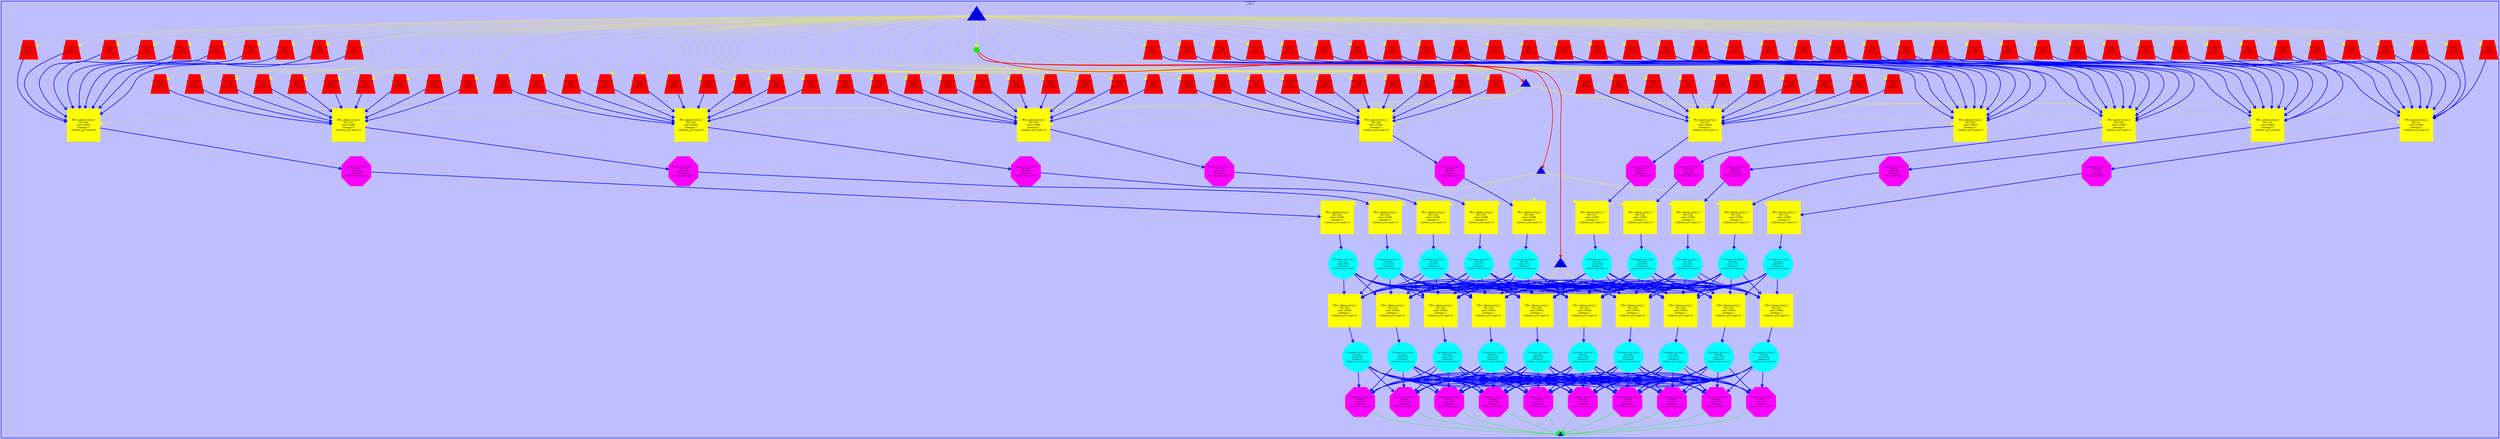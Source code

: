 digraph G {
ranksep=2.5; nodesep=2.5 penwidth=7
subgraph cluster0 {
label="MAIN_TAREADOR\nID=0\ninst=639780"
color="#0000FF"; style=filled; fillcolor="#0000FF40"
	 task_0__0 [fontsize=16.448681719095344, height=3.2897363438190688,width=3.2897363438190688, fixedsize=true,shape=triangle,color="#0000FF",label="MAIN_TAREADOR\nID=0__0\ninst=970\nnesting=0\nchildren_pot_tasks=171",style=filled]
	 task_0__1 [fontsize=8.915391502246516, height=1.7830783004493032,width=1.7830783004493032, fixedsize=true,shape=triangle,color="#0000FF",label="MAIN_TAREADOR\nID=0__1\ninst=215\nnesting=0\nchildren_pot_tasks=171",style=filled]
	 task_0__2 [fontsize=8.163980486999826, height=1.6327960973999651,width=1.6327960973999651, fixedsize=true,shape=triangle,color="#0000FF",label="MAIN_TAREADOR\nID=0__2\ninst=185\nnesting=0\nchildren_pot_tasks=171",style=filled]
	 task_0__3 [fontsize=11.206929449659238, height=2.2413858899318475,width=2.2413858899318475, fixedsize=true,shape=triangle,color="#0000FF",label="MAIN_TAREADOR\nID=0__3\ninst=340\nnesting=0\nchildren_pot_tasks=171",style=filled]
	 task_0__4 [fontsize=5, height=1,width=1, fixedsize=true,shape=triangle,color="#0000FF",label="MAIN_TAREADOR\nID=0__4\ninst=0\nnesting=0\nchildren_pot_tasks=171",style=filled]
	 task_1 [fontsize=5, height=1,width=1, fixedsize=true,shape=ellipse,color="#00FF00",label="start_plan_forward\nID=1\ninst=20\nnesting=1\nchildren_pot_tasks=0",style=filled]
	 task_2 [fontsize=16.575915047401168, height=3.3151830094802333,width=3.3151830094802333, fixedsize=true,shape=trapezium,color="#FF0000",label="init_complex_grid_loop_j\nID=2\ninst=995\nnesting=1\nchildren_pot_tasks=0",style=filled]
	 task_3 [fontsize=16.575915047401168, height=3.3151830094802333,width=3.3151830094802333, fixedsize=true,shape=trapezium,color="#FF0000",label="init_complex_grid_loop_j\nID=3\ninst=995\nnesting=1\nchildren_pot_tasks=0",style=filled]
	 task_4 [fontsize=16.575915047401168, height=3.3151830094802333,width=3.3151830094802333, fixedsize=true,shape=trapezium,color="#FF0000",label="init_complex_grid_loop_j\nID=4\ninst=995\nnesting=1\nchildren_pot_tasks=0",style=filled]
	 task_5 [fontsize=16.575915047401168, height=3.3151830094802333,width=3.3151830094802333, fixedsize=true,shape=trapezium,color="#FF0000",label="init_complex_grid_loop_j\nID=5\ninst=995\nnesting=1\nchildren_pot_tasks=0",style=filled]
	 task_6 [fontsize=16.575915047401168, height=3.3151830094802333,width=3.3151830094802333, fixedsize=true,shape=trapezium,color="#FF0000",label="init_complex_grid_loop_j\nID=6\ninst=995\nnesting=1\nchildren_pot_tasks=0",style=filled]
	 task_7 [fontsize=16.575915047401168, height=3.3151830094802333,width=3.3151830094802333, fixedsize=true,shape=trapezium,color="#FF0000",label="init_complex_grid_loop_j\nID=7\ninst=995\nnesting=1\nchildren_pot_tasks=0",style=filled]
	 task_8 [fontsize=16.575915047401168, height=3.3151830094802333,width=3.3151830094802333, fixedsize=true,shape=trapezium,color="#FF0000",label="init_complex_grid_loop_j\nID=8\ninst=995\nnesting=1\nchildren_pot_tasks=0",style=filled]
	 task_9 [fontsize=16.575915047401168, height=3.3151830094802333,width=3.3151830094802333, fixedsize=true,shape=trapezium,color="#FF0000",label="init_complex_grid_loop_j\nID=9\ninst=995\nnesting=1\nchildren_pot_tasks=0",style=filled]
	 task_10 [fontsize=16.575915047401168, height=3.3151830094802333,width=3.3151830094802333, fixedsize=true,shape=trapezium,color="#FF0000",label="init_complex_grid_loop_j\nID=10\ninst=995\nnesting=1\nchildren_pot_tasks=0",style=filled]
	 task_11 [fontsize=16.575915047401168, height=3.3151830094802333,width=3.3151830094802333, fixedsize=true,shape=trapezium,color="#FF0000",label="init_complex_grid_loop_j\nID=11\ninst=995\nnesting=1\nchildren_pot_tasks=0",style=filled]
	 task_12 [fontsize=16.575915047401168, height=3.3151830094802333,width=3.3151830094802333, fixedsize=true,shape=trapezium,color="#FF0000",label="init_complex_grid_loop_j\nID=12\ninst=995\nnesting=1\nchildren_pot_tasks=0",style=filled]
	 task_13 [fontsize=16.575915047401168, height=3.3151830094802333,width=3.3151830094802333, fixedsize=true,shape=trapezium,color="#FF0000",label="init_complex_grid_loop_j\nID=13\ninst=995\nnesting=1\nchildren_pot_tasks=0",style=filled]
	 task_14 [fontsize=16.575915047401168, height=3.3151830094802333,width=3.3151830094802333, fixedsize=true,shape=trapezium,color="#FF0000",label="init_complex_grid_loop_j\nID=14\ninst=995\nnesting=1\nchildren_pot_tasks=0",style=filled]
	 task_15 [fontsize=16.575915047401168, height=3.3151830094802333,width=3.3151830094802333, fixedsize=true,shape=trapezium,color="#FF0000",label="init_complex_grid_loop_j\nID=15\ninst=995\nnesting=1\nchildren_pot_tasks=0",style=filled]
	 task_16 [fontsize=16.575915047401168, height=3.3151830094802333,width=3.3151830094802333, fixedsize=true,shape=trapezium,color="#FF0000",label="init_complex_grid_loop_j\nID=16\ninst=995\nnesting=1\nchildren_pot_tasks=0",style=filled]
	 task_17 [fontsize=16.575915047401168, height=3.3151830094802333,width=3.3151830094802333, fixedsize=true,shape=trapezium,color="#FF0000",label="init_complex_grid_loop_j\nID=17\ninst=995\nnesting=1\nchildren_pot_tasks=0",style=filled]
	 task_18 [fontsize=16.575915047401168, height=3.3151830094802333,width=3.3151830094802333, fixedsize=true,shape=trapezium,color="#FF0000",label="init_complex_grid_loop_j\nID=18\ninst=995\nnesting=1\nchildren_pot_tasks=0",style=filled]
	 task_19 [fontsize=16.575915047401168, height=3.3151830094802333,width=3.3151830094802333, fixedsize=true,shape=trapezium,color="#FF0000",label="init_complex_grid_loop_j\nID=19\ninst=995\nnesting=1\nchildren_pot_tasks=0",style=filled]
	 task_20 [fontsize=16.575915047401168, height=3.3151830094802333,width=3.3151830094802333, fixedsize=true,shape=trapezium,color="#FF0000",label="init_complex_grid_loop_j\nID=20\ninst=995\nnesting=1\nchildren_pot_tasks=0",style=filled]
	 task_21 [fontsize=16.575915047401168, height=3.3151830094802333,width=3.3151830094802333, fixedsize=true,shape=trapezium,color="#FF0000",label="init_complex_grid_loop_j\nID=21\ninst=995\nnesting=1\nchildren_pot_tasks=0",style=filled]
	 task_22 [fontsize=16.575915047401168, height=3.3151830094802333,width=3.3151830094802333, fixedsize=true,shape=trapezium,color="#FF0000",label="init_complex_grid_loop_j\nID=22\ninst=995\nnesting=1\nchildren_pot_tasks=0",style=filled]
	 task_23 [fontsize=16.575915047401168, height=3.3151830094802333,width=3.3151830094802333, fixedsize=true,shape=trapezium,color="#FF0000",label="init_complex_grid_loop_j\nID=23\ninst=995\nnesting=1\nchildren_pot_tasks=0",style=filled]
	 task_24 [fontsize=16.575915047401168, height=3.3151830094802333,width=3.3151830094802333, fixedsize=true,shape=trapezium,color="#FF0000",label="init_complex_grid_loop_j\nID=24\ninst=995\nnesting=1\nchildren_pot_tasks=0",style=filled]
	 task_25 [fontsize=16.575915047401168, height=3.3151830094802333,width=3.3151830094802333, fixedsize=true,shape=trapezium,color="#FF0000",label="init_complex_grid_loop_j\nID=25\ninst=995\nnesting=1\nchildren_pot_tasks=0",style=filled]
	 task_26 [fontsize=16.575915047401168, height=3.3151830094802333,width=3.3151830094802333, fixedsize=true,shape=trapezium,color="#FF0000",label="init_complex_grid_loop_j\nID=26\ninst=995\nnesting=1\nchildren_pot_tasks=0",style=filled]
	 task_27 [fontsize=16.575915047401168, height=3.3151830094802333,width=3.3151830094802333, fixedsize=true,shape=trapezium,color="#FF0000",label="init_complex_grid_loop_j\nID=27\ninst=995\nnesting=1\nchildren_pot_tasks=0",style=filled]
	 task_28 [fontsize=16.575915047401168, height=3.3151830094802333,width=3.3151830094802333, fixedsize=true,shape=trapezium,color="#FF0000",label="init_complex_grid_loop_j\nID=28\ninst=995\nnesting=1\nchildren_pot_tasks=0",style=filled]
	 task_29 [fontsize=16.575915047401168, height=3.3151830094802333,width=3.3151830094802333, fixedsize=true,shape=trapezium,color="#FF0000",label="init_complex_grid_loop_j\nID=29\ninst=995\nnesting=1\nchildren_pot_tasks=0",style=filled]
	 task_30 [fontsize=16.575915047401168, height=3.3151830094802333,width=3.3151830094802333, fixedsize=true,shape=trapezium,color="#FF0000",label="init_complex_grid_loop_j\nID=30\ninst=995\nnesting=1\nchildren_pot_tasks=0",style=filled]
	 task_31 [fontsize=16.575915047401168, height=3.3151830094802333,width=3.3151830094802333, fixedsize=true,shape=trapezium,color="#FF0000",label="init_complex_grid_loop_j\nID=31\ninst=995\nnesting=1\nchildren_pot_tasks=0",style=filled]
	 task_32 [fontsize=16.575915047401168, height=3.3151830094802333,width=3.3151830094802333, fixedsize=true,shape=trapezium,color="#FF0000",label="init_complex_grid_loop_j\nID=32\ninst=995\nnesting=1\nchildren_pot_tasks=0",style=filled]
	 task_33 [fontsize=16.575915047401168, height=3.3151830094802333,width=3.3151830094802333, fixedsize=true,shape=trapezium,color="#FF0000",label="init_complex_grid_loop_j\nID=33\ninst=995\nnesting=1\nchildren_pot_tasks=0",style=filled]
	 task_34 [fontsize=16.575915047401168, height=3.3151830094802333,width=3.3151830094802333, fixedsize=true,shape=trapezium,color="#FF0000",label="init_complex_grid_loop_j\nID=34\ninst=995\nnesting=1\nchildren_pot_tasks=0",style=filled]
	 task_35 [fontsize=16.575915047401168, height=3.3151830094802333,width=3.3151830094802333, fixedsize=true,shape=trapezium,color="#FF0000",label="init_complex_grid_loop_j\nID=35\ninst=995\nnesting=1\nchildren_pot_tasks=0",style=filled]
	 task_36 [fontsize=16.575915047401168, height=3.3151830094802333,width=3.3151830094802333, fixedsize=true,shape=trapezium,color="#FF0000",label="init_complex_grid_loop_j\nID=36\ninst=995\nnesting=1\nchildren_pot_tasks=0",style=filled]
	 task_37 [fontsize=16.575915047401168, height=3.3151830094802333,width=3.3151830094802333, fixedsize=true,shape=trapezium,color="#FF0000",label="init_complex_grid_loop_j\nID=37\ninst=995\nnesting=1\nchildren_pot_tasks=0",style=filled]
	 task_38 [fontsize=16.575915047401168, height=3.3151830094802333,width=3.3151830094802333, fixedsize=true,shape=trapezium,color="#FF0000",label="init_complex_grid_loop_j\nID=38\ninst=995\nnesting=1\nchildren_pot_tasks=0",style=filled]
	 task_39 [fontsize=16.575915047401168, height=3.3151830094802333,width=3.3151830094802333, fixedsize=true,shape=trapezium,color="#FF0000",label="init_complex_grid_loop_j\nID=39\ninst=995\nnesting=1\nchildren_pot_tasks=0",style=filled]
	 task_40 [fontsize=16.575915047401168, height=3.3151830094802333,width=3.3151830094802333, fixedsize=true,shape=trapezium,color="#FF0000",label="init_complex_grid_loop_j\nID=40\ninst=995\nnesting=1\nchildren_pot_tasks=0",style=filled]
	 task_41 [fontsize=16.575915047401168, height=3.3151830094802333,width=3.3151830094802333, fixedsize=true,shape=trapezium,color="#FF0000",label="init_complex_grid_loop_j\nID=41\ninst=995\nnesting=1\nchildren_pot_tasks=0",style=filled]
	 task_42 [fontsize=16.575915047401168, height=3.3151830094802333,width=3.3151830094802333, fixedsize=true,shape=trapezium,color="#FF0000",label="init_complex_grid_loop_j\nID=42\ninst=995\nnesting=1\nchildren_pot_tasks=0",style=filled]
	 task_43 [fontsize=16.575915047401168, height=3.3151830094802333,width=3.3151830094802333, fixedsize=true,shape=trapezium,color="#FF0000",label="init_complex_grid_loop_j\nID=43\ninst=995\nnesting=1\nchildren_pot_tasks=0",style=filled]
	 task_44 [fontsize=16.575915047401168, height=3.3151830094802333,width=3.3151830094802333, fixedsize=true,shape=trapezium,color="#FF0000",label="init_complex_grid_loop_j\nID=44\ninst=995\nnesting=1\nchildren_pot_tasks=0",style=filled]
	 task_45 [fontsize=16.575915047401168, height=3.3151830094802333,width=3.3151830094802333, fixedsize=true,shape=trapezium,color="#FF0000",label="init_complex_grid_loop_j\nID=45\ninst=995\nnesting=1\nchildren_pot_tasks=0",style=filled]
	 task_46 [fontsize=16.575915047401168, height=3.3151830094802333,width=3.3151830094802333, fixedsize=true,shape=trapezium,color="#FF0000",label="init_complex_grid_loop_j\nID=46\ninst=995\nnesting=1\nchildren_pot_tasks=0",style=filled]
	 task_47 [fontsize=16.575915047401168, height=3.3151830094802333,width=3.3151830094802333, fixedsize=true,shape=trapezium,color="#FF0000",label="init_complex_grid_loop_j\nID=47\ninst=995\nnesting=1\nchildren_pot_tasks=0",style=filled]
	 task_48 [fontsize=16.575915047401168, height=3.3151830094802333,width=3.3151830094802333, fixedsize=true,shape=trapezium,color="#FF0000",label="init_complex_grid_loop_j\nID=48\ninst=995\nnesting=1\nchildren_pot_tasks=0",style=filled]
	 task_49 [fontsize=16.575915047401168, height=3.3151830094802333,width=3.3151830094802333, fixedsize=true,shape=trapezium,color="#FF0000",label="init_complex_grid_loop_j\nID=49\ninst=995\nnesting=1\nchildren_pot_tasks=0",style=filled]
	 task_50 [fontsize=16.575915047401168, height=3.3151830094802333,width=3.3151830094802333, fixedsize=true,shape=trapezium,color="#FF0000",label="init_complex_grid_loop_j\nID=50\ninst=995\nnesting=1\nchildren_pot_tasks=0",style=filled]
	 task_51 [fontsize=16.575915047401168, height=3.3151830094802333,width=3.3151830094802333, fixedsize=true,shape=trapezium,color="#FF0000",label="init_complex_grid_loop_j\nID=51\ninst=995\nnesting=1\nchildren_pot_tasks=0",style=filled]
	 task_52 [fontsize=16.575915047401168, height=3.3151830094802333,width=3.3151830094802333, fixedsize=true,shape=trapezium,color="#FF0000",label="init_complex_grid_loop_j\nID=52\ninst=995\nnesting=1\nchildren_pot_tasks=0",style=filled]
	 task_53 [fontsize=16.575915047401168, height=3.3151830094802333,width=3.3151830094802333, fixedsize=true,shape=trapezium,color="#FF0000",label="init_complex_grid_loop_j\nID=53\ninst=995\nnesting=1\nchildren_pot_tasks=0",style=filled]
	 task_54 [fontsize=16.575915047401168, height=3.3151830094802333,width=3.3151830094802333, fixedsize=true,shape=trapezium,color="#FF0000",label="init_complex_grid_loop_j\nID=54\ninst=995\nnesting=1\nchildren_pot_tasks=0",style=filled]
	 task_55 [fontsize=16.575915047401168, height=3.3151830094802333,width=3.3151830094802333, fixedsize=true,shape=trapezium,color="#FF0000",label="init_complex_grid_loop_j\nID=55\ninst=995\nnesting=1\nchildren_pot_tasks=0",style=filled]
	 task_56 [fontsize=16.575915047401168, height=3.3151830094802333,width=3.3151830094802333, fixedsize=true,shape=trapezium,color="#FF0000",label="init_complex_grid_loop_j\nID=56\ninst=995\nnesting=1\nchildren_pot_tasks=0",style=filled]
	 task_57 [fontsize=16.575915047401168, height=3.3151830094802333,width=3.3151830094802333, fixedsize=true,shape=trapezium,color="#FF0000",label="init_complex_grid_loop_j\nID=57\ninst=995\nnesting=1\nchildren_pot_tasks=0",style=filled]
	 task_58 [fontsize=16.575915047401168, height=3.3151830094802333,width=3.3151830094802333, fixedsize=true,shape=trapezium,color="#FF0000",label="init_complex_grid_loop_j\nID=58\ninst=995\nnesting=1\nchildren_pot_tasks=0",style=filled]
	 task_59 [fontsize=16.575915047401168, height=3.3151830094802333,width=3.3151830094802333, fixedsize=true,shape=trapezium,color="#FF0000",label="init_complex_grid_loop_j\nID=59\ninst=995\nnesting=1\nchildren_pot_tasks=0",style=filled]
	 task_60 [fontsize=16.575915047401168, height=3.3151830094802333,width=3.3151830094802333, fixedsize=true,shape=trapezium,color="#FF0000",label="init_complex_grid_loop_j\nID=60\ninst=995\nnesting=1\nchildren_pot_tasks=0",style=filled]
	 task_61 [fontsize=16.575915047401168, height=3.3151830094802333,width=3.3151830094802333, fixedsize=true,shape=trapezium,color="#FF0000",label="init_complex_grid_loop_j\nID=61\ninst=995\nnesting=1\nchildren_pot_tasks=0",style=filled]
	 task_62 [fontsize=16.575915047401168, height=3.3151830094802333,width=3.3151830094802333, fixedsize=true,shape=trapezium,color="#FF0000",label="init_complex_grid_loop_j\nID=62\ninst=995\nnesting=1\nchildren_pot_tasks=0",style=filled]
	 task_63 [fontsize=16.575915047401168, height=3.3151830094802333,width=3.3151830094802333, fixedsize=true,shape=trapezium,color="#FF0000",label="init_complex_grid_loop_j\nID=63\ninst=995\nnesting=1\nchildren_pot_tasks=0",style=filled]
	 task_64 [fontsize=16.575915047401168, height=3.3151830094802333,width=3.3151830094802333, fixedsize=true,shape=trapezium,color="#FF0000",label="init_complex_grid_loop_j\nID=64\ninst=995\nnesting=1\nchildren_pot_tasks=0",style=filled]
	 task_65 [fontsize=16.575915047401168, height=3.3151830094802333,width=3.3151830094802333, fixedsize=true,shape=trapezium,color="#FF0000",label="init_complex_grid_loop_j\nID=65\ninst=995\nnesting=1\nchildren_pot_tasks=0",style=filled]
	 task_66 [fontsize=16.575915047401168, height=3.3151830094802333,width=3.3151830094802333, fixedsize=true,shape=trapezium,color="#FF0000",label="init_complex_grid_loop_j\nID=66\ninst=995\nnesting=1\nchildren_pot_tasks=0",style=filled]
	 task_67 [fontsize=16.575915047401168, height=3.3151830094802333,width=3.3151830094802333, fixedsize=true,shape=trapezium,color="#FF0000",label="init_complex_grid_loop_j\nID=67\ninst=995\nnesting=1\nchildren_pot_tasks=0",style=filled]
	 task_68 [fontsize=16.575915047401168, height=3.3151830094802333,width=3.3151830094802333, fixedsize=true,shape=trapezium,color="#FF0000",label="init_complex_grid_loop_j\nID=68\ninst=995\nnesting=1\nchildren_pot_tasks=0",style=filled]
	 task_69 [fontsize=16.575915047401168, height=3.3151830094802333,width=3.3151830094802333, fixedsize=true,shape=trapezium,color="#FF0000",label="init_complex_grid_loop_j\nID=69\ninst=995\nnesting=1\nchildren_pot_tasks=0",style=filled]
	 task_70 [fontsize=16.575915047401168, height=3.3151830094802333,width=3.3151830094802333, fixedsize=true,shape=trapezium,color="#FF0000",label="init_complex_grid_loop_j\nID=70\ninst=995\nnesting=1\nchildren_pot_tasks=0",style=filled]
	 task_71 [fontsize=16.575915047401168, height=3.3151830094802333,width=3.3151830094802333, fixedsize=true,shape=trapezium,color="#FF0000",label="init_complex_grid_loop_j\nID=71\ninst=995\nnesting=1\nchildren_pot_tasks=0",style=filled]
	 task_72 [fontsize=16.575915047401168, height=3.3151830094802333,width=3.3151830094802333, fixedsize=true,shape=trapezium,color="#FF0000",label="init_complex_grid_loop_j\nID=72\ninst=995\nnesting=1\nchildren_pot_tasks=0",style=filled]
	 task_73 [fontsize=16.575915047401168, height=3.3151830094802333,width=3.3151830094802333, fixedsize=true,shape=trapezium,color="#FF0000",label="init_complex_grid_loop_j\nID=73\ninst=995\nnesting=1\nchildren_pot_tasks=0",style=filled]
	 task_74 [fontsize=16.575915047401168, height=3.3151830094802333,width=3.3151830094802333, fixedsize=true,shape=trapezium,color="#FF0000",label="init_complex_grid_loop_j\nID=74\ninst=995\nnesting=1\nchildren_pot_tasks=0",style=filled]
	 task_75 [fontsize=16.575915047401168, height=3.3151830094802333,width=3.3151830094802333, fixedsize=true,shape=trapezium,color="#FF0000",label="init_complex_grid_loop_j\nID=75\ninst=995\nnesting=1\nchildren_pot_tasks=0",style=filled]
	 task_76 [fontsize=16.575915047401168, height=3.3151830094802333,width=3.3151830094802333, fixedsize=true,shape=trapezium,color="#FF0000",label="init_complex_grid_loop_j\nID=76\ninst=995\nnesting=1\nchildren_pot_tasks=0",style=filled]
	 task_77 [fontsize=16.575915047401168, height=3.3151830094802333,width=3.3151830094802333, fixedsize=true,shape=trapezium,color="#FF0000",label="init_complex_grid_loop_j\nID=77\ninst=995\nnesting=1\nchildren_pot_tasks=0",style=filled]
	 task_78 [fontsize=16.575915047401168, height=3.3151830094802333,width=3.3151830094802333, fixedsize=true,shape=trapezium,color="#FF0000",label="init_complex_grid_loop_j\nID=78\ninst=995\nnesting=1\nchildren_pot_tasks=0",style=filled]
	 task_79 [fontsize=16.575915047401168, height=3.3151830094802333,width=3.3151830094802333, fixedsize=true,shape=trapezium,color="#FF0000",label="init_complex_grid_loop_j\nID=79\ninst=995\nnesting=1\nchildren_pot_tasks=0",style=filled]
	 task_80 [fontsize=16.575915047401168, height=3.3151830094802333,width=3.3151830094802333, fixedsize=true,shape=trapezium,color="#FF0000",label="init_complex_grid_loop_j\nID=80\ninst=995\nnesting=1\nchildren_pot_tasks=0",style=filled]
	 task_81 [fontsize=16.575915047401168, height=3.3151830094802333,width=3.3151830094802333, fixedsize=true,shape=trapezium,color="#FF0000",label="init_complex_grid_loop_j\nID=81\ninst=995\nnesting=1\nchildren_pot_tasks=0",style=filled]
	 task_82 [fontsize=16.575915047401168, height=3.3151830094802333,width=3.3151830094802333, fixedsize=true,shape=trapezium,color="#FF0000",label="init_complex_grid_loop_j\nID=82\ninst=995\nnesting=1\nchildren_pot_tasks=0",style=filled]
	 task_83 [fontsize=16.575915047401168, height=3.3151830094802333,width=3.3151830094802333, fixedsize=true,shape=trapezium,color="#FF0000",label="init_complex_grid_loop_j\nID=83\ninst=995\nnesting=1\nchildren_pot_tasks=0",style=filled]
	 task_84 [fontsize=16.575915047401168, height=3.3151830094802333,width=3.3151830094802333, fixedsize=true,shape=trapezium,color="#FF0000",label="init_complex_grid_loop_j\nID=84\ninst=995\nnesting=1\nchildren_pot_tasks=0",style=filled]
	 task_85 [fontsize=16.575915047401168, height=3.3151830094802333,width=3.3151830094802333, fixedsize=true,shape=trapezium,color="#FF0000",label="init_complex_grid_loop_j\nID=85\ninst=995\nnesting=1\nchildren_pot_tasks=0",style=filled]
	 task_86 [fontsize=16.575915047401168, height=3.3151830094802333,width=3.3151830094802333, fixedsize=true,shape=trapezium,color="#FF0000",label="init_complex_grid_loop_j\nID=86\ninst=995\nnesting=1\nchildren_pot_tasks=0",style=filled]
	 task_87 [fontsize=16.575915047401168, height=3.3151830094802333,width=3.3151830094802333, fixedsize=true,shape=trapezium,color="#FF0000",label="init_complex_grid_loop_j\nID=87\ninst=995\nnesting=1\nchildren_pot_tasks=0",style=filled]
	 task_88 [fontsize=16.575915047401168, height=3.3151830094802333,width=3.3151830094802333, fixedsize=true,shape=trapezium,color="#FF0000",label="init_complex_grid_loop_j\nID=88\ninst=995\nnesting=1\nchildren_pot_tasks=0",style=filled]
	 task_89 [fontsize=16.575915047401168, height=3.3151830094802333,width=3.3151830094802333, fixedsize=true,shape=trapezium,color="#FF0000",label="init_complex_grid_loop_j\nID=89\ninst=995\nnesting=1\nchildren_pot_tasks=0",style=filled]
	 task_90 [fontsize=16.575915047401168, height=3.3151830094802333,width=3.3151830094802333, fixedsize=true,shape=trapezium,color="#FF0000",label="init_complex_grid_loop_j\nID=90\ninst=995\nnesting=1\nchildren_pot_tasks=0",style=filled]
	 task_91 [fontsize=16.575915047401168, height=3.3151830094802333,width=3.3151830094802333, fixedsize=true,shape=trapezium,color="#FF0000",label="init_complex_grid_loop_j\nID=91\ninst=995\nnesting=1\nchildren_pot_tasks=0",style=filled]
	 task_92 [fontsize=16.575915047401168, height=3.3151830094802333,width=3.3151830094802333, fixedsize=true,shape=trapezium,color="#FF0000",label="init_complex_grid_loop_j\nID=92\ninst=995\nnesting=1\nchildren_pot_tasks=0",style=filled]
	 task_93 [fontsize=16.575915047401168, height=3.3151830094802333,width=3.3151830094802333, fixedsize=true,shape=trapezium,color="#FF0000",label="init_complex_grid_loop_j\nID=93\ninst=995\nnesting=1\nchildren_pot_tasks=0",style=filled]
	 task_94 [fontsize=16.575915047401168, height=3.3151830094802333,width=3.3151830094802333, fixedsize=true,shape=trapezium,color="#FF0000",label="init_complex_grid_loop_j\nID=94\ninst=995\nnesting=1\nchildren_pot_tasks=0",style=filled]
	 task_95 [fontsize=16.575915047401168, height=3.3151830094802333,width=3.3151830094802333, fixedsize=true,shape=trapezium,color="#FF0000",label="init_complex_grid_loop_j\nID=95\ninst=995\nnesting=1\nchildren_pot_tasks=0",style=filled]
	 task_96 [fontsize=16.575915047401168, height=3.3151830094802333,width=3.3151830094802333, fixedsize=true,shape=trapezium,color="#FF0000",label="init_complex_grid_loop_j\nID=96\ninst=995\nnesting=1\nchildren_pot_tasks=0",style=filled]
	 task_97 [fontsize=16.575915047401168, height=3.3151830094802333,width=3.3151830094802333, fixedsize=true,shape=trapezium,color="#FF0000",label="init_complex_grid_loop_j\nID=97\ninst=995\nnesting=1\nchildren_pot_tasks=0",style=filled]
	 task_98 [fontsize=16.575915047401168, height=3.3151830094802333,width=3.3151830094802333, fixedsize=true,shape=trapezium,color="#FF0000",label="init_complex_grid_loop_j\nID=98\ninst=995\nnesting=1\nchildren_pot_tasks=0",style=filled]
	 task_99 [fontsize=16.575915047401168, height=3.3151830094802333,width=3.3151830094802333, fixedsize=true,shape=trapezium,color="#FF0000",label="init_complex_grid_loop_j\nID=99\ninst=995\nnesting=1\nchildren_pot_tasks=0",style=filled]
	 task_100 [fontsize=16.575915047401168, height=3.3151830094802333,width=3.3151830094802333, fixedsize=true,shape=trapezium,color="#FF0000",label="init_complex_grid_loop_j\nID=100\ninst=995\nnesting=1\nchildren_pot_tasks=0",style=filled]
	 task_101 [fontsize=16.575915047401168, height=3.3151830094802333,width=3.3151830094802333, fixedsize=true,shape=trapezium,color="#FF0000",label="init_complex_grid_loop_j\nID=101\ninst=995\nnesting=1\nchildren_pot_tasks=0",style=filled]
	 task_102 [fontsize=28.264123828231, height=5.6528247656462,width=5.6528247656462, fixedsize=true,shape=box,color="#FFFF00",label="ffts1_planes_loop_k\nID=102\ninst=10305\nnesting=1\nchildren_pot_tasks=0",style=filled]
	 task_103 [fontsize=28.264123828231, height=5.6528247656462,width=5.6528247656462, fixedsize=true,shape=box,color="#FFFF00",label="ffts1_planes_loop_k\nID=103\ninst=10305\nnesting=1\nchildren_pot_tasks=0",style=filled]
	 task_104 [fontsize=28.264123828231, height=5.6528247656462,width=5.6528247656462, fixedsize=true,shape=box,color="#FFFF00",label="ffts1_planes_loop_k\nID=104\ninst=10305\nnesting=1\nchildren_pot_tasks=0",style=filled]
	 task_105 [fontsize=28.264123828231, height=5.6528247656462,width=5.6528247656462, fixedsize=true,shape=box,color="#FFFF00",label="ffts1_planes_loop_k\nID=105\ninst=10305\nnesting=1\nchildren_pot_tasks=0",style=filled]
	 task_106 [fontsize=28.264123828231, height=5.6528247656462,width=5.6528247656462, fixedsize=true,shape=box,color="#FFFF00",label="ffts1_planes_loop_k\nID=106\ninst=10305\nnesting=1\nchildren_pot_tasks=0",style=filled]
	 task_107 [fontsize=28.264123828231, height=5.6528247656462,width=5.6528247656462, fixedsize=true,shape=box,color="#FFFF00",label="ffts1_planes_loop_k\nID=107\ninst=10305\nnesting=1\nchildren_pot_tasks=0",style=filled]
	 task_108 [fontsize=28.264123828231, height=5.6528247656462,width=5.6528247656462, fixedsize=true,shape=box,color="#FFFF00",label="ffts1_planes_loop_k\nID=108\ninst=10305\nnesting=1\nchildren_pot_tasks=0",style=filled]
	 task_109 [fontsize=28.264123828231, height=5.6528247656462,width=5.6528247656462, fixedsize=true,shape=box,color="#FFFF00",label="ffts1_planes_loop_k\nID=109\ninst=10305\nnesting=1\nchildren_pot_tasks=0",style=filled]
	 task_110 [fontsize=28.264123828231, height=5.6528247656462,width=5.6528247656462, fixedsize=true,shape=box,color="#FFFF00",label="ffts1_planes_loop_k\nID=110\ninst=10305\nnesting=1\nchildren_pot_tasks=0",style=filled]
	 task_111 [fontsize=28.264123828231, height=5.6528247656462,width=5.6528247656462, fixedsize=true,shape=box,color="#FFFF00",label="ffts1_planes_loop_k\nID=111\ninst=10305\nnesting=1\nchildren_pot_tasks=0",style=filled]
	 task_112 [fontsize=25.333916509425556, height=5.066783301885112,width=5.066783301885112, fixedsize=true,shape=octagon,color="#FF00FF",label="Transpose_xy_loop_k\nID=112\ninst=5735\nnesting=1\nchildren_pot_tasks=0",style=filled]
	 task_113 [fontsize=25.333916509425556, height=5.066783301885112,width=5.066783301885112, fixedsize=true,shape=octagon,color="#FF00FF",label="Transpose_xy_loop_k\nID=113\ninst=5735\nnesting=1\nchildren_pot_tasks=0",style=filled]
	 task_114 [fontsize=25.333916509425556, height=5.066783301885112,width=5.066783301885112, fixedsize=true,shape=octagon,color="#FF00FF",label="Transpose_xy_loop_k\nID=114\ninst=5735\nnesting=1\nchildren_pot_tasks=0",style=filled]
	 task_115 [fontsize=25.333916509425556, height=5.066783301885112,width=5.066783301885112, fixedsize=true,shape=octagon,color="#FF00FF",label="Transpose_xy_loop_k\nID=115\ninst=5735\nnesting=1\nchildren_pot_tasks=0",style=filled]
	 task_116 [fontsize=25.333916509425556, height=5.066783301885112,width=5.066783301885112, fixedsize=true,shape=octagon,color="#FF00FF",label="Transpose_xy_loop_k\nID=116\ninst=5735\nnesting=1\nchildren_pot_tasks=0",style=filled]
	 task_117 [fontsize=25.333916509425556, height=5.066783301885112,width=5.066783301885112, fixedsize=true,shape=octagon,color="#FF00FF",label="Transpose_xy_loop_k\nID=117\ninst=5735\nnesting=1\nchildren_pot_tasks=0",style=filled]
	 task_118 [fontsize=25.333916509425556, height=5.066783301885112,width=5.066783301885112, fixedsize=true,shape=octagon,color="#FF00FF",label="Transpose_xy_loop_k\nID=118\ninst=5735\nnesting=1\nchildren_pot_tasks=0",style=filled]
	 task_119 [fontsize=25.333916509425556, height=5.066783301885112,width=5.066783301885112, fixedsize=true,shape=octagon,color="#FF00FF",label="Transpose_xy_loop_k\nID=119\ninst=5735\nnesting=1\nchildren_pot_tasks=0",style=filled]
	 task_120 [fontsize=25.333916509425556, height=5.066783301885112,width=5.066783301885112, fixedsize=true,shape=octagon,color="#FF00FF",label="Transpose_xy_loop_k\nID=120\ninst=5735\nnesting=1\nchildren_pot_tasks=0",style=filled]
	 task_121 [fontsize=25.333916509425556, height=5.066783301885112,width=5.066783301885112, fixedsize=true,shape=octagon,color="#FF00FF",label="Transpose_xy_loop_k\nID=121\ninst=5735\nnesting=1\nchildren_pot_tasks=0",style=filled]
	 task_122 [fontsize=28.264123828231, height=5.6528247656462,width=5.6528247656462, fixedsize=true,shape=box,color="#FFFF00",label="ffts1_planes_loop_k\nID=122\ninst=10305\nnesting=1\nchildren_pot_tasks=0",style=filled]
	 task_123 [fontsize=28.264123828231, height=5.6528247656462,width=5.6528247656462, fixedsize=true,shape=box,color="#FFFF00",label="ffts1_planes_loop_k\nID=123\ninst=10305\nnesting=1\nchildren_pot_tasks=0",style=filled]
	 task_124 [fontsize=28.264123828231, height=5.6528247656462,width=5.6528247656462, fixedsize=true,shape=box,color="#FFFF00",label="ffts1_planes_loop_k\nID=124\ninst=10305\nnesting=1\nchildren_pot_tasks=0",style=filled]
	 task_125 [fontsize=28.264123828231, height=5.6528247656462,width=5.6528247656462, fixedsize=true,shape=box,color="#FFFF00",label="ffts1_planes_loop_k\nID=125\ninst=10305\nnesting=1\nchildren_pot_tasks=0",style=filled]
	 task_126 [fontsize=28.264123828231, height=5.6528247656462,width=5.6528247656462, fixedsize=true,shape=box,color="#FFFF00",label="ffts1_planes_loop_k\nID=126\ninst=10305\nnesting=1\nchildren_pot_tasks=0",style=filled]
	 task_127 [fontsize=28.264123828231, height=5.6528247656462,width=5.6528247656462, fixedsize=true,shape=box,color="#FFFF00",label="ffts1_planes_loop_k\nID=127\ninst=10305\nnesting=1\nchildren_pot_tasks=0",style=filled]
	 task_128 [fontsize=28.264123828231, height=5.6528247656462,width=5.6528247656462, fixedsize=true,shape=box,color="#FFFF00",label="ffts1_planes_loop_k\nID=128\ninst=10305\nnesting=1\nchildren_pot_tasks=0",style=filled]
	 task_129 [fontsize=28.264123828231, height=5.6528247656462,width=5.6528247656462, fixedsize=true,shape=box,color="#FFFF00",label="ffts1_planes_loop_k\nID=129\ninst=10305\nnesting=1\nchildren_pot_tasks=0",style=filled]
	 task_130 [fontsize=28.264123828231, height=5.6528247656462,width=5.6528247656462, fixedsize=true,shape=box,color="#FFFF00",label="ffts1_planes_loop_k\nID=130\ninst=10305\nnesting=1\nchildren_pot_tasks=0",style=filled]
	 task_131 [fontsize=28.264123828231, height=5.6528247656462,width=5.6528247656462, fixedsize=true,shape=box,color="#FFFF00",label="ffts1_planes_loop_k\nID=131\ninst=10305\nnesting=1\nchildren_pot_tasks=0",style=filled]
	 task_132 [fontsize=25.333916509425556, height=5.066783301885112,width=5.066783301885112, fixedsize=true,shape=doublecircle,color="#00FFFF",label="Transpose_zx_loop_k\nID=132\ninst=5735\nnesting=1\nchildren_pot_tasks=0",style=filled]
	 task_133 [fontsize=25.333916509425556, height=5.066783301885112,width=5.066783301885112, fixedsize=true,shape=doublecircle,color="#00FFFF",label="Transpose_zx_loop_k\nID=133\ninst=5735\nnesting=1\nchildren_pot_tasks=0",style=filled]
	 task_134 [fontsize=25.333916509425556, height=5.066783301885112,width=5.066783301885112, fixedsize=true,shape=doublecircle,color="#00FFFF",label="Transpose_zx_loop_k\nID=134\ninst=5735\nnesting=1\nchildren_pot_tasks=0",style=filled]
	 task_135 [fontsize=25.333916509425556, height=5.066783301885112,width=5.066783301885112, fixedsize=true,shape=doublecircle,color="#00FFFF",label="Transpose_zx_loop_k\nID=135\ninst=5735\nnesting=1\nchildren_pot_tasks=0",style=filled]
	 task_136 [fontsize=25.333916509425556, height=5.066783301885112,width=5.066783301885112, fixedsize=true,shape=doublecircle,color="#00FFFF",label="Transpose_zx_loop_k\nID=136\ninst=5735\nnesting=1\nchildren_pot_tasks=0",style=filled]
	 task_137 [fontsize=25.333916509425556, height=5.066783301885112,width=5.066783301885112, fixedsize=true,shape=doublecircle,color="#00FFFF",label="Transpose_zx_loop_k\nID=137\ninst=5735\nnesting=1\nchildren_pot_tasks=0",style=filled]
	 task_138 [fontsize=25.333916509425556, height=5.066783301885112,width=5.066783301885112, fixedsize=true,shape=doublecircle,color="#00FFFF",label="Transpose_zx_loop_k\nID=138\ninst=5735\nnesting=1\nchildren_pot_tasks=0",style=filled]
	 task_139 [fontsize=25.333916509425556, height=5.066783301885112,width=5.066783301885112, fixedsize=true,shape=doublecircle,color="#00FFFF",label="Transpose_zx_loop_k\nID=139\ninst=5735\nnesting=1\nchildren_pot_tasks=0",style=filled]
	 task_140 [fontsize=25.333916509425556, height=5.066783301885112,width=5.066783301885112, fixedsize=true,shape=doublecircle,color="#00FFFF",label="Transpose_zx_loop_k\nID=140\ninst=5735\nnesting=1\nchildren_pot_tasks=0",style=filled]
	 task_141 [fontsize=25.333916509425556, height=5.066783301885112,width=5.066783301885112, fixedsize=true,shape=doublecircle,color="#00FFFF",label="Transpose_zx_loop_k\nID=141\ninst=5735\nnesting=1\nchildren_pot_tasks=0",style=filled]
	 task_142 [fontsize=28.264123828231, height=5.6528247656462,width=5.6528247656462, fixedsize=true,shape=box,color="#FFFF00",label="ffts1_planes_loop_k\nID=142\ninst=10305\nnesting=1\nchildren_pot_tasks=0",style=filled]
	 task_143 [fontsize=28.264123828231, height=5.6528247656462,width=5.6528247656462, fixedsize=true,shape=box,color="#FFFF00",label="ffts1_planes_loop_k\nID=143\ninst=10305\nnesting=1\nchildren_pot_tasks=0",style=filled]
	 task_144 [fontsize=28.264123828231, height=5.6528247656462,width=5.6528247656462, fixedsize=true,shape=box,color="#FFFF00",label="ffts1_planes_loop_k\nID=144\ninst=10305\nnesting=1\nchildren_pot_tasks=0",style=filled]
	 task_145 [fontsize=28.264123828231, height=5.6528247656462,width=5.6528247656462, fixedsize=true,shape=box,color="#FFFF00",label="ffts1_planes_loop_k\nID=145\ninst=10305\nnesting=1\nchildren_pot_tasks=0",style=filled]
	 task_146 [fontsize=28.264123828231, height=5.6528247656462,width=5.6528247656462, fixedsize=true,shape=box,color="#FFFF00",label="ffts1_planes_loop_k\nID=146\ninst=10305\nnesting=1\nchildren_pot_tasks=0",style=filled]
	 task_147 [fontsize=28.264123828231, height=5.6528247656462,width=5.6528247656462, fixedsize=true,shape=box,color="#FFFF00",label="ffts1_planes_loop_k\nID=147\ninst=10305\nnesting=1\nchildren_pot_tasks=0",style=filled]
	 task_148 [fontsize=28.264123828231, height=5.6528247656462,width=5.6528247656462, fixedsize=true,shape=box,color="#FFFF00",label="ffts1_planes_loop_k\nID=148\ninst=10305\nnesting=1\nchildren_pot_tasks=0",style=filled]
	 task_149 [fontsize=28.264123828231, height=5.6528247656462,width=5.6528247656462, fixedsize=true,shape=box,color="#FFFF00",label="ffts1_planes_loop_k\nID=149\ninst=10305\nnesting=1\nchildren_pot_tasks=0",style=filled]
	 task_150 [fontsize=28.264123828231, height=5.6528247656462,width=5.6528247656462, fixedsize=true,shape=box,color="#FFFF00",label="ffts1_planes_loop_k\nID=150\ninst=10305\nnesting=1\nchildren_pot_tasks=0",style=filled]
	 task_151 [fontsize=28.264123828231, height=5.6528247656462,width=5.6528247656462, fixedsize=true,shape=box,color="#FFFF00",label="ffts1_planes_loop_k\nID=151\ninst=10305\nnesting=1\nchildren_pot_tasks=0",style=filled]
	 task_152 [fontsize=25.333916509425556, height=5.066783301885112,width=5.066783301885112, fixedsize=true,shape=doublecircle,color="#00FFFF",label="Transpose_zx_loop_k\nID=152\ninst=5735\nnesting=1\nchildren_pot_tasks=0",style=filled]
	 task_153 [fontsize=25.333916509425556, height=5.066783301885112,width=5.066783301885112, fixedsize=true,shape=doublecircle,color="#00FFFF",label="Transpose_zx_loop_k\nID=153\ninst=5735\nnesting=1\nchildren_pot_tasks=0",style=filled]
	 task_154 [fontsize=25.333916509425556, height=5.066783301885112,width=5.066783301885112, fixedsize=true,shape=doublecircle,color="#00FFFF",label="Transpose_zx_loop_k\nID=154\ninst=5735\nnesting=1\nchildren_pot_tasks=0",style=filled]
	 task_155 [fontsize=25.333916509425556, height=5.066783301885112,width=5.066783301885112, fixedsize=true,shape=doublecircle,color="#00FFFF",label="Transpose_zx_loop_k\nID=155\ninst=5735\nnesting=1\nchildren_pot_tasks=0",style=filled]
	 task_156 [fontsize=25.333916509425556, height=5.066783301885112,width=5.066783301885112, fixedsize=true,shape=doublecircle,color="#00FFFF",label="Transpose_zx_loop_k\nID=156\ninst=5735\nnesting=1\nchildren_pot_tasks=0",style=filled]
	 task_157 [fontsize=25.333916509425556, height=5.066783301885112,width=5.066783301885112, fixedsize=true,shape=doublecircle,color="#00FFFF",label="Transpose_zx_loop_k\nID=157\ninst=5735\nnesting=1\nchildren_pot_tasks=0",style=filled]
	 task_158 [fontsize=25.333916509425556, height=5.066783301885112,width=5.066783301885112, fixedsize=true,shape=doublecircle,color="#00FFFF",label="Transpose_zx_loop_k\nID=158\ninst=5735\nnesting=1\nchildren_pot_tasks=0",style=filled]
	 task_159 [fontsize=25.333916509425556, height=5.066783301885112,width=5.066783301885112, fixedsize=true,shape=doublecircle,color="#00FFFF",label="Transpose_zx_loop_k\nID=159\ninst=5735\nnesting=1\nchildren_pot_tasks=0",style=filled]
	 task_160 [fontsize=25.333916509425556, height=5.066783301885112,width=5.066783301885112, fixedsize=true,shape=doublecircle,color="#00FFFF",label="Transpose_zx_loop_k\nID=160\ninst=5735\nnesting=1\nchildren_pot_tasks=0",style=filled]
	 task_161 [fontsize=25.333916509425556, height=5.066783301885112,width=5.066783301885112, fixedsize=true,shape=doublecircle,color="#00FFFF",label="Transpose_zx_loop_k\nID=161\ninst=5735\nnesting=1\nchildren_pot_tasks=0",style=filled]
	 task_162 [fontsize=25.333916509425556, height=5.066783301885112,width=5.066783301885112, fixedsize=true,shape=octagon,color="#FF00FF",label="Transpose_xy_loop_k\nID=162\ninst=5735\nnesting=1\nchildren_pot_tasks=0",style=filled]
	 task_163 [fontsize=25.333916509425556, height=5.066783301885112,width=5.066783301885112, fixedsize=true,shape=octagon,color="#FF00FF",label="Transpose_xy_loop_k\nID=163\ninst=5735\nnesting=1\nchildren_pot_tasks=0",style=filled]
	 task_164 [fontsize=25.333916509425556, height=5.066783301885112,width=5.066783301885112, fixedsize=true,shape=octagon,color="#FF00FF",label="Transpose_xy_loop_k\nID=164\ninst=5735\nnesting=1\nchildren_pot_tasks=0",style=filled]
	 task_165 [fontsize=25.333916509425556, height=5.066783301885112,width=5.066783301885112, fixedsize=true,shape=octagon,color="#FF00FF",label="Transpose_xy_loop_k\nID=165\ninst=5735\nnesting=1\nchildren_pot_tasks=0",style=filled]
	 task_166 [fontsize=25.333916509425556, height=5.066783301885112,width=5.066783301885112, fixedsize=true,shape=octagon,color="#FF00FF",label="Transpose_xy_loop_k\nID=166\ninst=5735\nnesting=1\nchildren_pot_tasks=0",style=filled]
	 task_167 [fontsize=25.333916509425556, height=5.066783301885112,width=5.066783301885112, fixedsize=true,shape=octagon,color="#FF00FF",label="Transpose_xy_loop_k\nID=167\ninst=5735\nnesting=1\nchildren_pot_tasks=0",style=filled]
	 task_168 [fontsize=25.333916509425556, height=5.066783301885112,width=5.066783301885112, fixedsize=true,shape=octagon,color="#FF00FF",label="Transpose_xy_loop_k\nID=168\ninst=5735\nnesting=1\nchildren_pot_tasks=0",style=filled]
	 task_169 [fontsize=25.333916509425556, height=5.066783301885112,width=5.066783301885112, fixedsize=true,shape=octagon,color="#FF00FF",label="Transpose_xy_loop_k\nID=169\ninst=5735\nnesting=1\nchildren_pot_tasks=0",style=filled]
	 task_170 [fontsize=25.333916509425556, height=5.066783301885112,width=5.066783301885112, fixedsize=true,shape=octagon,color="#FF00FF",label="Transpose_xy_loop_k\nID=170\ninst=5735\nnesting=1\nchildren_pot_tasks=0",style=filled]
	 task_171 [fontsize=25.333916509425556, height=5.066783301885112,width=5.066783301885112, fixedsize=true,shape=octagon,color="#FF00FF",label="Transpose_xy_loop_k\nID=171\ninst=5735\nnesting=1\nchildren_pot_tasks=0",style=filled]
}
	 task_0__0  ->  task_1 [arrowsize=2.6457513110645907, penwidth=7,style=dotted color=yellow]
	 task_0__0  ->  task_2 [arrowsize=2.6457513110645907, penwidth=7,style=dotted color=yellow]
	 task_0__0  ->  task_3 [arrowsize=2.6457513110645907, penwidth=7,style=dotted color=yellow]
	 task_0__0  ->  task_4 [arrowsize=2.6457513110645907, penwidth=7,style=dotted color=yellow]
	 task_0__0  ->  task_5 [arrowsize=2.6457513110645907, penwidth=7,style=dotted color=yellow]
	 task_0__0  ->  task_6 [arrowsize=2.6457513110645907, penwidth=7,style=dotted color=yellow]
	 task_0__0  ->  task_7 [arrowsize=2.6457513110645907, penwidth=7,style=dotted color=yellow]
	 task_0__0  ->  task_8 [arrowsize=2.6457513110645907, penwidth=7,style=dotted color=yellow]
	 task_0__0  ->  task_9 [arrowsize=2.6457513110645907, penwidth=7,style=dotted color=yellow]
	 task_0__0  ->  task_10 [arrowsize=2.6457513110645907, penwidth=7,style=dotted color=yellow]
	 task_0__0  ->  task_11 [arrowsize=2.6457513110645907, penwidth=7,style=dotted color=yellow]
	 task_0__0  ->  task_12 [arrowsize=2.6457513110645907, penwidth=7,style=dotted color=yellow]
	 task_0__0  ->  task_13 [arrowsize=2.6457513110645907, penwidth=7,style=dotted color=yellow]
	 task_0__0  ->  task_14 [arrowsize=2.6457513110645907, penwidth=7,style=dotted color=yellow]
	 task_0__0  ->  task_15 [arrowsize=2.6457513110645907, penwidth=7,style=dotted color=yellow]
	 task_0__0  ->  task_16 [arrowsize=2.6457513110645907, penwidth=7,style=dotted color=yellow]
	 task_0__0  ->  task_17 [arrowsize=2.6457513110645907, penwidth=7,style=dotted color=yellow]
	 task_0__0  ->  task_18 [arrowsize=2.6457513110645907, penwidth=7,style=dotted color=yellow]
	 task_0__0  ->  task_19 [arrowsize=2.6457513110645907, penwidth=7,style=dotted color=yellow]
	 task_0__0  ->  task_20 [arrowsize=2.6457513110645907, penwidth=7,style=dotted color=yellow]
	 task_0__0  ->  task_21 [arrowsize=2.6457513110645907, penwidth=7,style=dotted color=yellow]
	 task_0__0  ->  task_22 [arrowsize=2.6457513110645907, penwidth=7,style=dotted color=yellow]
	 task_0__0  ->  task_23 [arrowsize=2.6457513110645907, penwidth=7,style=dotted color=yellow]
	 task_0__0  ->  task_24 [arrowsize=2.6457513110645907, penwidth=7,style=dotted color=yellow]
	 task_0__0  ->  task_25 [arrowsize=2.6457513110645907, penwidth=7,style=dotted color=yellow]
	 task_0__0  ->  task_26 [arrowsize=2.6457513110645907, penwidth=7,style=dotted color=yellow]
	 task_0__0  ->  task_27 [arrowsize=2.6457513110645907, penwidth=7,style=dotted color=yellow]
	 task_0__0  ->  task_28 [arrowsize=2.6457513110645907, penwidth=7,style=dotted color=yellow]
	 task_0__0  ->  task_29 [arrowsize=2.6457513110645907, penwidth=7,style=dotted color=yellow]
	 task_0__0  ->  task_30 [arrowsize=2.6457513110645907, penwidth=7,style=dotted color=yellow]
	 task_0__0  ->  task_31 [arrowsize=2.6457513110645907, penwidth=7,style=dotted color=yellow]
	 task_0__0  ->  task_32 [arrowsize=2.6457513110645907, penwidth=7,style=dotted color=yellow]
	 task_0__0  ->  task_33 [arrowsize=2.6457513110645907, penwidth=7,style=dotted color=yellow]
	 task_0__0  ->  task_34 [arrowsize=2.6457513110645907, penwidth=7,style=dotted color=yellow]
	 task_0__0  ->  task_35 [arrowsize=2.6457513110645907, penwidth=7,style=dotted color=yellow]
	 task_0__0  ->  task_36 [arrowsize=2.6457513110645907, penwidth=7,style=dotted color=yellow]
	 task_0__0  ->  task_37 [arrowsize=2.6457513110645907, penwidth=7,style=dotted color=yellow]
	 task_0__0  ->  task_38 [arrowsize=2.6457513110645907, penwidth=7,style=dotted color=yellow]
	 task_0__0  ->  task_39 [arrowsize=2.6457513110645907, penwidth=7,style=dotted color=yellow]
	 task_0__0  ->  task_40 [arrowsize=2.6457513110645907, penwidth=7,style=dotted color=yellow]
	 task_0__0  ->  task_41 [arrowsize=2.6457513110645907, penwidth=7,style=dotted color=yellow]
	 task_0__0  ->  task_42 [arrowsize=2.6457513110645907, penwidth=7,style=dotted color=yellow]
	 task_0__0  ->  task_43 [arrowsize=2.6457513110645907, penwidth=7,style=dotted color=yellow]
	 task_0__0  ->  task_44 [arrowsize=2.6457513110645907, penwidth=7,style=dotted color=yellow]
	 task_0__0  ->  task_45 [arrowsize=2.6457513110645907, penwidth=7,style=dotted color=yellow]
	 task_0__0  ->  task_46 [arrowsize=2.6457513110645907, penwidth=7,style=dotted color=yellow]
	 task_0__0  ->  task_47 [arrowsize=2.6457513110645907, penwidth=7,style=dotted color=yellow]
	 task_0__0  ->  task_48 [arrowsize=2.6457513110645907, penwidth=7,style=dotted color=yellow]
	 task_0__0  ->  task_49 [arrowsize=2.6457513110645907, penwidth=7,style=dotted color=yellow]
	 task_0__0  ->  task_50 [arrowsize=2.6457513110645907, penwidth=7,style=dotted color=yellow]
	 task_0__0  ->  task_51 [arrowsize=2.6457513110645907, penwidth=7,style=dotted color=yellow]
	 task_0__0  ->  task_52 [arrowsize=2.6457513110645907, penwidth=7,style=dotted color=yellow]
	 task_0__0  ->  task_53 [arrowsize=2.6457513110645907, penwidth=7,style=dotted color=yellow]
	 task_0__0  ->  task_54 [arrowsize=2.6457513110645907, penwidth=7,style=dotted color=yellow]
	 task_0__0  ->  task_55 [arrowsize=2.6457513110645907, penwidth=7,style=dotted color=yellow]
	 task_0__0  ->  task_56 [arrowsize=2.6457513110645907, penwidth=7,style=dotted color=yellow]
	 task_0__0  ->  task_57 [arrowsize=2.6457513110645907, penwidth=7,style=dotted color=yellow]
	 task_0__0  ->  task_58 [arrowsize=2.6457513110645907, penwidth=7,style=dotted color=yellow]
	 task_0__0  ->  task_59 [arrowsize=2.6457513110645907, penwidth=7,style=dotted color=yellow]
	 task_0__0  ->  task_60 [arrowsize=2.6457513110645907, penwidth=7,style=dotted color=yellow]
	 task_0__0  ->  task_61 [arrowsize=2.6457513110645907, penwidth=7,style=dotted color=yellow]
	 task_0__0  ->  task_62 [arrowsize=2.6457513110645907, penwidth=7,style=dotted color=yellow]
	 task_0__0  ->  task_63 [arrowsize=2.6457513110645907, penwidth=7,style=dotted color=yellow]
	 task_0__0  ->  task_64 [arrowsize=2.6457513110645907, penwidth=7,style=dotted color=yellow]
	 task_0__0  ->  task_65 [arrowsize=2.6457513110645907, penwidth=7,style=dotted color=yellow]
	 task_0__0  ->  task_66 [arrowsize=2.6457513110645907, penwidth=7,style=dotted color=yellow]
	 task_0__0  ->  task_67 [arrowsize=2.6457513110645907, penwidth=7,style=dotted color=yellow]
	 task_0__0  ->  task_68 [arrowsize=2.6457513110645907, penwidth=7,style=dotted color=yellow]
	 task_0__0  ->  task_69 [arrowsize=2.6457513110645907, penwidth=7,style=dotted color=yellow]
	 task_0__0  ->  task_70 [arrowsize=2.6457513110645907, penwidth=7,style=dotted color=yellow]
	 task_0__0  ->  task_71 [arrowsize=2.6457513110645907, penwidth=7,style=dotted color=yellow]
	 task_0__0  ->  task_72 [arrowsize=2.6457513110645907, penwidth=7,style=dotted color=yellow]
	 task_0__0  ->  task_73 [arrowsize=2.6457513110645907, penwidth=7,style=dotted color=yellow]
	 task_0__0  ->  task_74 [arrowsize=2.6457513110645907, penwidth=7,style=dotted color=yellow]
	 task_0__0  ->  task_75 [arrowsize=2.6457513110645907, penwidth=7,style=dotted color=yellow]
	 task_0__0  ->  task_76 [arrowsize=2.6457513110645907, penwidth=7,style=dotted color=yellow]
	 task_0__0  ->  task_77 [arrowsize=2.6457513110645907, penwidth=7,style=dotted color=yellow]
	 task_0__0  ->  task_78 [arrowsize=2.6457513110645907, penwidth=7,style=dotted color=yellow]
	 task_0__0  ->  task_79 [arrowsize=2.6457513110645907, penwidth=7,style=dotted color=yellow]
	 task_0__0  ->  task_80 [arrowsize=2.6457513110645907, penwidth=7,style=dotted color=yellow]
	 task_0__0  ->  task_81 [arrowsize=2.6457513110645907, penwidth=7,style=dotted color=yellow]
	 task_0__0  ->  task_82 [arrowsize=2.6457513110645907, penwidth=7,style=dotted color=yellow]
	 task_0__0  ->  task_83 [arrowsize=2.6457513110645907, penwidth=7,style=dotted color=yellow]
	 task_0__0  ->  task_84 [arrowsize=2.6457513110645907, penwidth=7,style=dotted color=yellow]
	 task_0__0  ->  task_85 [arrowsize=2.6457513110645907, penwidth=7,style=dotted color=yellow]
	 task_0__0  ->  task_86 [arrowsize=2.6457513110645907, penwidth=7,style=dotted color=yellow]
	 task_0__0  ->  task_87 [arrowsize=2.6457513110645907, penwidth=7,style=dotted color=yellow]
	 task_0__0  ->  task_88 [arrowsize=2.6457513110645907, penwidth=7,style=dotted color=yellow]
	 task_0__0  ->  task_89 [arrowsize=2.6457513110645907, penwidth=7,style=dotted color=yellow]
	 task_0__0  ->  task_90 [arrowsize=2.6457513110645907, penwidth=7,style=dotted color=yellow]
	 task_0__0  ->  task_91 [arrowsize=2.6457513110645907, penwidth=7,style=dotted color=yellow]
	 task_0__0  ->  task_92 [arrowsize=2.6457513110645907, penwidth=7,style=dotted color=yellow]
	 task_0__0  ->  task_93 [arrowsize=2.6457513110645907, penwidth=7,style=dotted color=yellow]
	 task_0__0  ->  task_94 [arrowsize=2.6457513110645907, penwidth=7,style=dotted color=yellow]
	 task_0__0  ->  task_95 [arrowsize=2.6457513110645907, penwidth=7,style=dotted color=yellow]
	 task_0__0  ->  task_96 [arrowsize=2.6457513110645907, penwidth=7,style=dotted color=yellow]
	 task_0__0  ->  task_97 [arrowsize=2.6457513110645907, penwidth=7,style=dotted color=yellow]
	 task_0__0  ->  task_98 [arrowsize=2.6457513110645907, penwidth=7,style=dotted color=yellow]
	 task_0__0  ->  task_99 [arrowsize=2.6457513110645907, penwidth=7,style=dotted color=yellow]
	 task_0__0  ->  task_100 [arrowsize=2.6457513110645907, penwidth=7,style=dotted color=yellow]
	 task_0__0  ->  task_101 [arrowsize=2.6457513110645907, penwidth=7,style=dotted color=yellow]
	 task_0__1  ->  task_102 [arrowsize=2.6457513110645907, penwidth=7,style=dotted color=yellow]
	 task_0__1  ->  task_103 [arrowsize=2.6457513110645907, penwidth=7,style=dotted color=yellow]
	 task_0__1  ->  task_104 [arrowsize=2.6457513110645907, penwidth=7,style=dotted color=yellow]
	 task_0__1  ->  task_105 [arrowsize=2.6457513110645907, penwidth=7,style=dotted color=yellow]
	 task_0__1  ->  task_106 [arrowsize=2.6457513110645907, penwidth=7,style=dotted color=yellow]
	 task_0__1  ->  task_107 [arrowsize=2.6457513110645907, penwidth=7,style=dotted color=yellow]
	 task_0__1  ->  task_108 [arrowsize=2.6457513110645907, penwidth=7,style=dotted color=yellow]
	 task_0__1  ->  task_109 [arrowsize=2.6457513110645907, penwidth=7,style=dotted color=yellow]
	 task_0__1  ->  task_110 [arrowsize=2.6457513110645907, penwidth=7,style=dotted color=yellow]
	 task_0__1  ->  task_111 [arrowsize=2.6457513110645907, penwidth=7,style=dotted color=yellow]
	 task_0__2  ->  task_122 [arrowsize=2.6457513110645907, penwidth=7,style=dotted color=yellow]
	 task_0__2  ->  task_123 [arrowsize=2.6457513110645907, penwidth=7,style=dotted color=yellow]
	 task_0__2  ->  task_124 [arrowsize=2.6457513110645907, penwidth=7,style=dotted color=yellow]
	 task_0__2  ->  task_125 [arrowsize=2.6457513110645907, penwidth=7,style=dotted color=yellow]
	 task_0__2  ->  task_126 [arrowsize=2.6457513110645907, penwidth=7,style=dotted color=yellow]
	 task_0__2  ->  task_127 [arrowsize=2.6457513110645907, penwidth=7,style=dotted color=yellow]
	 task_0__2  ->  task_128 [arrowsize=2.6457513110645907, penwidth=7,style=dotted color=yellow]
	 task_0__2  ->  task_129 [arrowsize=2.6457513110645907, penwidth=7,style=dotted color=yellow]
	 task_0__2  ->  task_130 [arrowsize=2.6457513110645907, penwidth=7,style=dotted color=yellow]
	 task_0__2  ->  task_131 [arrowsize=2.6457513110645907, penwidth=7,style=dotted color=yellow]
	 task_0__3  ->  task_142 [arrowsize=2.6457513110645907, penwidth=7,style=dotted color=yellow]
	 task_0__3  ->  task_143 [arrowsize=2.6457513110645907, penwidth=7,style=dotted color=yellow]
	 task_0__3  ->  task_144 [arrowsize=2.6457513110645907, penwidth=7,style=dotted color=yellow]
	 task_0__3  ->  task_145 [arrowsize=2.6457513110645907, penwidth=7,style=dotted color=yellow]
	 task_0__3  ->  task_146 [arrowsize=2.6457513110645907, penwidth=7,style=dotted color=yellow]
	 task_0__3  ->  task_147 [arrowsize=2.6457513110645907, penwidth=7,style=dotted color=yellow]
	 task_0__3  ->  task_148 [arrowsize=2.6457513110645907, penwidth=7,style=dotted color=yellow]
	 task_0__3  ->  task_149 [arrowsize=2.6457513110645907, penwidth=7,style=dotted color=yellow]
	 task_0__3  ->  task_150 [arrowsize=2.6457513110645907, penwidth=7,style=dotted color=yellow]
	 task_0__3  ->  task_151 [arrowsize=2.6457513110645907, penwidth=7,style=dotted color=yellow]
	 task_1  ->  task_0__1 [arrowsize=2.6457513110645907, penwidth=7,style=bold color=red]
	 task_1  ->  task_0__2 [arrowsize=2.6457513110645907, penwidth=7,style=bold color=red]
	 task_1  ->  task_0__3 [arrowsize=2.6457513110645907, penwidth=7,style=bold color=red]
	 task_2  ->  task_102 [arrowsize=2.6457513110645907, penwidth=7,style=solid color=blue]
	 task_3  ->  task_102 [arrowsize=2.6457513110645907, penwidth=7,style=solid color=blue]
	 task_4  ->  task_102 [arrowsize=2.6457513110645907, penwidth=7,style=solid color=blue]
	 task_5  ->  task_102 [arrowsize=2.6457513110645907, penwidth=7,style=solid color=blue]
	 task_6  ->  task_102 [arrowsize=2.6457513110645907, penwidth=7,style=solid color=blue]
	 task_7  ->  task_102 [arrowsize=2.6457513110645907, penwidth=7,style=solid color=blue]
	 task_8  ->  task_102 [arrowsize=2.6457513110645907, penwidth=7,style=solid color=blue]
	 task_9  ->  task_102 [arrowsize=2.6457513110645907, penwidth=7,style=solid color=blue]
	 task_10  ->  task_102 [arrowsize=2.6457513110645907, penwidth=7,style=solid color=blue]
	 task_11  ->  task_102 [arrowsize=2.6457513110645907, penwidth=7,style=solid color=blue]
	 task_12  ->  task_103 [arrowsize=2.6457513110645907, penwidth=7,style=solid color=blue]
	 task_13  ->  task_103 [arrowsize=2.6457513110645907, penwidth=7,style=solid color=blue]
	 task_14  ->  task_103 [arrowsize=2.6457513110645907, penwidth=7,style=solid color=blue]
	 task_15  ->  task_103 [arrowsize=2.6457513110645907, penwidth=7,style=solid color=blue]
	 task_16  ->  task_103 [arrowsize=2.6457513110645907, penwidth=7,style=solid color=blue]
	 task_17  ->  task_103 [arrowsize=2.6457513110645907, penwidth=7,style=solid color=blue]
	 task_18  ->  task_103 [arrowsize=2.6457513110645907, penwidth=7,style=solid color=blue]
	 task_19  ->  task_103 [arrowsize=2.6457513110645907, penwidth=7,style=solid color=blue]
	 task_20  ->  task_103 [arrowsize=2.6457513110645907, penwidth=7,style=solid color=blue]
	 task_21  ->  task_103 [arrowsize=2.6457513110645907, penwidth=7,style=solid color=blue]
	 task_22  ->  task_104 [arrowsize=2.6457513110645907, penwidth=7,style=solid color=blue]
	 task_23  ->  task_104 [arrowsize=2.6457513110645907, penwidth=7,style=solid color=blue]
	 task_24  ->  task_104 [arrowsize=2.6457513110645907, penwidth=7,style=solid color=blue]
	 task_25  ->  task_104 [arrowsize=2.6457513110645907, penwidth=7,style=solid color=blue]
	 task_26  ->  task_104 [arrowsize=2.6457513110645907, penwidth=7,style=solid color=blue]
	 task_27  ->  task_104 [arrowsize=2.6457513110645907, penwidth=7,style=solid color=blue]
	 task_28  ->  task_104 [arrowsize=2.6457513110645907, penwidth=7,style=solid color=blue]
	 task_29  ->  task_104 [arrowsize=2.6457513110645907, penwidth=7,style=solid color=blue]
	 task_30  ->  task_104 [arrowsize=2.6457513110645907, penwidth=7,style=solid color=blue]
	 task_31  ->  task_104 [arrowsize=2.6457513110645907, penwidth=7,style=solid color=blue]
	 task_32  ->  task_105 [arrowsize=2.6457513110645907, penwidth=7,style=solid color=blue]
	 task_33  ->  task_105 [arrowsize=2.6457513110645907, penwidth=7,style=solid color=blue]
	 task_34  ->  task_105 [arrowsize=2.6457513110645907, penwidth=7,style=solid color=blue]
	 task_35  ->  task_105 [arrowsize=2.6457513110645907, penwidth=7,style=solid color=blue]
	 task_36  ->  task_105 [arrowsize=2.6457513110645907, penwidth=7,style=solid color=blue]
	 task_37  ->  task_105 [arrowsize=2.6457513110645907, penwidth=7,style=solid color=blue]
	 task_38  ->  task_105 [arrowsize=2.6457513110645907, penwidth=7,style=solid color=blue]
	 task_39  ->  task_105 [arrowsize=2.6457513110645907, penwidth=7,style=solid color=blue]
	 task_40  ->  task_105 [arrowsize=2.6457513110645907, penwidth=7,style=solid color=blue]
	 task_41  ->  task_105 [arrowsize=2.6457513110645907, penwidth=7,style=solid color=blue]
	 task_42  ->  task_106 [arrowsize=2.6457513110645907, penwidth=7,style=solid color=blue]
	 task_43  ->  task_106 [arrowsize=2.6457513110645907, penwidth=7,style=solid color=blue]
	 task_44  ->  task_106 [arrowsize=2.6457513110645907, penwidth=7,style=solid color=blue]
	 task_45  ->  task_106 [arrowsize=2.6457513110645907, penwidth=7,style=solid color=blue]
	 task_46  ->  task_106 [arrowsize=2.6457513110645907, penwidth=7,style=solid color=blue]
	 task_47  ->  task_106 [arrowsize=2.6457513110645907, penwidth=7,style=solid color=blue]
	 task_48  ->  task_106 [arrowsize=2.6457513110645907, penwidth=7,style=solid color=blue]
	 task_49  ->  task_106 [arrowsize=2.6457513110645907, penwidth=7,style=solid color=blue]
	 task_50  ->  task_106 [arrowsize=2.6457513110645907, penwidth=7,style=solid color=blue]
	 task_51  ->  task_106 [arrowsize=2.6457513110645907, penwidth=7,style=solid color=blue]
	 task_52  ->  task_107 [arrowsize=2.6457513110645907, penwidth=7,style=solid color=blue]
	 task_53  ->  task_107 [arrowsize=2.6457513110645907, penwidth=7,style=solid color=blue]
	 task_54  ->  task_107 [arrowsize=2.6457513110645907, penwidth=7,style=solid color=blue]
	 task_55  ->  task_107 [arrowsize=2.6457513110645907, penwidth=7,style=solid color=blue]
	 task_56  ->  task_107 [arrowsize=2.6457513110645907, penwidth=7,style=solid color=blue]
	 task_57  ->  task_107 [arrowsize=2.6457513110645907, penwidth=7,style=solid color=blue]
	 task_58  ->  task_107 [arrowsize=2.6457513110645907, penwidth=7,style=solid color=blue]
	 task_59  ->  task_107 [arrowsize=2.6457513110645907, penwidth=7,style=solid color=blue]
	 task_60  ->  task_107 [arrowsize=2.6457513110645907, penwidth=7,style=solid color=blue]
	 task_61  ->  task_107 [arrowsize=2.6457513110645907, penwidth=7,style=solid color=blue]
	 task_62  ->  task_108 [arrowsize=2.6457513110645907, penwidth=7,style=solid color=blue]
	 task_63  ->  task_108 [arrowsize=2.6457513110645907, penwidth=7,style=solid color=blue]
	 task_64  ->  task_108 [arrowsize=2.6457513110645907, penwidth=7,style=solid color=blue]
	 task_65  ->  task_108 [arrowsize=2.6457513110645907, penwidth=7,style=solid color=blue]
	 task_66  ->  task_108 [arrowsize=2.6457513110645907, penwidth=7,style=solid color=blue]
	 task_67  ->  task_108 [arrowsize=2.6457513110645907, penwidth=7,style=solid color=blue]
	 task_68  ->  task_108 [arrowsize=2.6457513110645907, penwidth=7,style=solid color=blue]
	 task_69  ->  task_108 [arrowsize=2.6457513110645907, penwidth=7,style=solid color=blue]
	 task_70  ->  task_108 [arrowsize=2.6457513110645907, penwidth=7,style=solid color=blue]
	 task_71  ->  task_108 [arrowsize=2.6457513110645907, penwidth=7,style=solid color=blue]
	 task_72  ->  task_109 [arrowsize=2.6457513110645907, penwidth=7,style=solid color=blue]
	 task_73  ->  task_109 [arrowsize=2.6457513110645907, penwidth=7,style=solid color=blue]
	 task_74  ->  task_109 [arrowsize=2.6457513110645907, penwidth=7,style=solid color=blue]
	 task_75  ->  task_109 [arrowsize=2.6457513110645907, penwidth=7,style=solid color=blue]
	 task_76  ->  task_109 [arrowsize=2.6457513110645907, penwidth=7,style=solid color=blue]
	 task_77  ->  task_109 [arrowsize=2.6457513110645907, penwidth=7,style=solid color=blue]
	 task_78  ->  task_109 [arrowsize=2.6457513110645907, penwidth=7,style=solid color=blue]
	 task_79  ->  task_109 [arrowsize=2.6457513110645907, penwidth=7,style=solid color=blue]
	 task_80  ->  task_109 [arrowsize=2.6457513110645907, penwidth=7,style=solid color=blue]
	 task_81  ->  task_109 [arrowsize=2.6457513110645907, penwidth=7,style=solid color=blue]
	 task_82  ->  task_110 [arrowsize=2.6457513110645907, penwidth=7,style=solid color=blue]
	 task_83  ->  task_110 [arrowsize=2.6457513110645907, penwidth=7,style=solid color=blue]
	 task_84  ->  task_110 [arrowsize=2.6457513110645907, penwidth=7,style=solid color=blue]
	 task_85  ->  task_110 [arrowsize=2.6457513110645907, penwidth=7,style=solid color=blue]
	 task_86  ->  task_110 [arrowsize=2.6457513110645907, penwidth=7,style=solid color=blue]
	 task_87  ->  task_110 [arrowsize=2.6457513110645907, penwidth=7,style=solid color=blue]
	 task_88  ->  task_110 [arrowsize=2.6457513110645907, penwidth=7,style=solid color=blue]
	 task_89  ->  task_110 [arrowsize=2.6457513110645907, penwidth=7,style=solid color=blue]
	 task_90  ->  task_110 [arrowsize=2.6457513110645907, penwidth=7,style=solid color=blue]
	 task_91  ->  task_110 [arrowsize=2.6457513110645907, penwidth=7,style=solid color=blue]
	 task_92  ->  task_111 [arrowsize=2.6457513110645907, penwidth=7,style=solid color=blue]
	 task_93  ->  task_111 [arrowsize=2.6457513110645907, penwidth=7,style=solid color=blue]
	 task_94  ->  task_111 [arrowsize=2.6457513110645907, penwidth=7,style=solid color=blue]
	 task_95  ->  task_111 [arrowsize=2.6457513110645907, penwidth=7,style=solid color=blue]
	 task_96  ->  task_111 [arrowsize=2.6457513110645907, penwidth=7,style=solid color=blue]
	 task_97  ->  task_111 [arrowsize=2.6457513110645907, penwidth=7,style=solid color=blue]
	 task_98  ->  task_111 [arrowsize=2.6457513110645907, penwidth=7,style=solid color=blue]
	 task_99  ->  task_111 [arrowsize=2.6457513110645907, penwidth=7,style=solid color=blue]
	 task_100  ->  task_111 [arrowsize=2.6457513110645907, penwidth=7,style=solid color=blue]
	 task_101  ->  task_111 [arrowsize=2.6457513110645907, penwidth=7,style=solid color=blue]
	 task_102  ->  task_112 [arrowsize=2.6457513110645907, penwidth=7,style=solid color=blue]
	 task_103  ->  task_113 [arrowsize=2.6457513110645907, penwidth=7,style=solid color=blue]
	 task_104  ->  task_114 [arrowsize=2.6457513110645907, penwidth=7,style=solid color=blue]
	 task_105  ->  task_115 [arrowsize=2.6457513110645907, penwidth=7,style=solid color=blue]
	 task_106  ->  task_116 [arrowsize=2.6457513110645907, penwidth=7,style=solid color=blue]
	 task_107  ->  task_117 [arrowsize=2.6457513110645907, penwidth=7,style=solid color=blue]
	 task_108  ->  task_118 [arrowsize=2.6457513110645907, penwidth=7,style=solid color=blue]
	 task_109  ->  task_119 [arrowsize=2.6457513110645907, penwidth=7,style=solid color=blue]
	 task_110  ->  task_120 [arrowsize=2.6457513110645907, penwidth=7,style=solid color=blue]
	 task_111  ->  task_121 [arrowsize=2.6457513110645907, penwidth=7,style=solid color=blue]
	 task_112  ->  task_122 [arrowsize=2.6457513110645907, penwidth=7,style=solid color=blue]
	 task_113  ->  task_123 [arrowsize=2.6457513110645907, penwidth=7,style=solid color=blue]
	 task_114  ->  task_124 [arrowsize=2.6457513110645907, penwidth=7,style=solid color=blue]
	 task_115  ->  task_125 [arrowsize=2.6457513110645907, penwidth=7,style=solid color=blue]
	 task_116  ->  task_126 [arrowsize=2.6457513110645907, penwidth=7,style=solid color=blue]
	 task_117  ->  task_127 [arrowsize=2.6457513110645907, penwidth=7,style=solid color=blue]
	 task_118  ->  task_128 [arrowsize=2.6457513110645907, penwidth=7,style=solid color=blue]
	 task_119  ->  task_129 [arrowsize=2.6457513110645907, penwidth=7,style=solid color=blue]
	 task_120  ->  task_130 [arrowsize=2.6457513110645907, penwidth=7,style=solid color=blue]
	 task_121  ->  task_131 [arrowsize=2.6457513110645907, penwidth=7,style=solid color=blue]
	 task_122  ->  task_132 [arrowsize=2.6457513110645907, penwidth=7,style=solid color=blue]
	 task_123  ->  task_133 [arrowsize=2.6457513110645907, penwidth=7,style=solid color=blue]
	 task_124  ->  task_134 [arrowsize=2.6457513110645907, penwidth=7,style=solid color=blue]
	 task_125  ->  task_135 [arrowsize=2.6457513110645907, penwidth=7,style=solid color=blue]
	 task_126  ->  task_136 [arrowsize=2.6457513110645907, penwidth=7,style=solid color=blue]
	 task_127  ->  task_137 [arrowsize=2.6457513110645907, penwidth=7,style=solid color=blue]
	 task_128  ->  task_138 [arrowsize=2.6457513110645907, penwidth=7,style=solid color=blue]
	 task_129  ->  task_139 [arrowsize=2.6457513110645907, penwidth=7,style=solid color=blue]
	 task_130  ->  task_140 [arrowsize=2.6457513110645907, penwidth=7,style=solid color=blue]
	 task_131  ->  task_141 [arrowsize=2.6457513110645907, penwidth=7,style=solid color=blue]
	 task_132  ->  task_142 [arrowsize=2.6457513110645907, penwidth=7,style=solid color=blue]
	 task_132  ->  task_143 [arrowsize=2.6457513110645907, penwidth=7,style=solid color=blue]
	 task_132  ->  task_144 [arrowsize=2.6457513110645907, penwidth=7,style=solid color=blue]
	 task_132  ->  task_145 [arrowsize=2.6457513110645907, penwidth=7,style=solid color=blue]
	 task_132  ->  task_146 [arrowsize=2.6457513110645907, penwidth=7,style=solid color=blue]
	 task_132  ->  task_147 [arrowsize=2.6457513110645907, penwidth=7,style=solid color=blue]
	 task_132  ->  task_148 [arrowsize=2.6457513110645907, penwidth=7,style=solid color=blue]
	 task_132  ->  task_149 [arrowsize=2.6457513110645907, penwidth=7,style=solid color=blue]
	 task_132  ->  task_150 [arrowsize=2.6457513110645907, penwidth=7,style=solid color=blue]
	 task_132  ->  task_151 [arrowsize=2.6457513110645907, penwidth=7,style=solid color=blue]
	 task_133  ->  task_142 [arrowsize=2.6457513110645907, penwidth=7,style=solid color=blue]
	 task_133  ->  task_143 [arrowsize=2.6457513110645907, penwidth=7,style=solid color=blue]
	 task_133  ->  task_144 [arrowsize=2.6457513110645907, penwidth=7,style=solid color=blue]
	 task_133  ->  task_145 [arrowsize=2.6457513110645907, penwidth=7,style=solid color=blue]
	 task_133  ->  task_146 [arrowsize=2.6457513110645907, penwidth=7,style=solid color=blue]
	 task_133  ->  task_147 [arrowsize=2.6457513110645907, penwidth=7,style=solid color=blue]
	 task_133  ->  task_148 [arrowsize=2.6457513110645907, penwidth=7,style=solid color=blue]
	 task_133  ->  task_149 [arrowsize=2.6457513110645907, penwidth=7,style=solid color=blue]
	 task_133  ->  task_150 [arrowsize=2.6457513110645907, penwidth=7,style=solid color=blue]
	 task_133  ->  task_151 [arrowsize=2.6457513110645907, penwidth=7,style=solid color=blue]
	 task_134  ->  task_142 [arrowsize=2.6457513110645907, penwidth=7,style=solid color=blue]
	 task_134  ->  task_143 [arrowsize=2.6457513110645907, penwidth=7,style=solid color=blue]
	 task_134  ->  task_144 [arrowsize=2.6457513110645907, penwidth=7,style=solid color=blue]
	 task_134  ->  task_145 [arrowsize=2.6457513110645907, penwidth=7,style=solid color=blue]
	 task_134  ->  task_146 [arrowsize=2.6457513110645907, penwidth=7,style=solid color=blue]
	 task_134  ->  task_147 [arrowsize=2.6457513110645907, penwidth=7,style=solid color=blue]
	 task_134  ->  task_148 [arrowsize=2.6457513110645907, penwidth=7,style=solid color=blue]
	 task_134  ->  task_149 [arrowsize=2.6457513110645907, penwidth=7,style=solid color=blue]
	 task_134  ->  task_150 [arrowsize=2.6457513110645907, penwidth=7,style=solid color=blue]
	 task_134  ->  task_151 [arrowsize=2.6457513110645907, penwidth=7,style=solid color=blue]
	 task_135  ->  task_142 [arrowsize=2.6457513110645907, penwidth=7,style=solid color=blue]
	 task_135  ->  task_143 [arrowsize=2.6457513110645907, penwidth=7,style=solid color=blue]
	 task_135  ->  task_144 [arrowsize=2.6457513110645907, penwidth=7,style=solid color=blue]
	 task_135  ->  task_145 [arrowsize=2.6457513110645907, penwidth=7,style=solid color=blue]
	 task_135  ->  task_146 [arrowsize=2.6457513110645907, penwidth=7,style=solid color=blue]
	 task_135  ->  task_147 [arrowsize=2.6457513110645907, penwidth=7,style=solid color=blue]
	 task_135  ->  task_148 [arrowsize=2.6457513110645907, penwidth=7,style=solid color=blue]
	 task_135  ->  task_149 [arrowsize=2.6457513110645907, penwidth=7,style=solid color=blue]
	 task_135  ->  task_150 [arrowsize=2.6457513110645907, penwidth=7,style=solid color=blue]
	 task_135  ->  task_151 [arrowsize=2.6457513110645907, penwidth=7,style=solid color=blue]
	 task_136  ->  task_142 [arrowsize=2.6457513110645907, penwidth=7,style=solid color=blue]
	 task_136  ->  task_143 [arrowsize=2.6457513110645907, penwidth=7,style=solid color=blue]
	 task_136  ->  task_144 [arrowsize=2.6457513110645907, penwidth=7,style=solid color=blue]
	 task_136  ->  task_145 [arrowsize=2.6457513110645907, penwidth=7,style=solid color=blue]
	 task_136  ->  task_146 [arrowsize=2.6457513110645907, penwidth=7,style=solid color=blue]
	 task_136  ->  task_147 [arrowsize=2.6457513110645907, penwidth=7,style=solid color=blue]
	 task_136  ->  task_148 [arrowsize=2.6457513110645907, penwidth=7,style=solid color=blue]
	 task_136  ->  task_149 [arrowsize=2.6457513110645907, penwidth=7,style=solid color=blue]
	 task_136  ->  task_150 [arrowsize=2.6457513110645907, penwidth=7,style=solid color=blue]
	 task_136  ->  task_151 [arrowsize=2.6457513110645907, penwidth=7,style=solid color=blue]
	 task_137  ->  task_142 [arrowsize=2.6457513110645907, penwidth=7,style=solid color=blue]
	 task_137  ->  task_143 [arrowsize=2.6457513110645907, penwidth=7,style=solid color=blue]
	 task_137  ->  task_144 [arrowsize=2.6457513110645907, penwidth=7,style=solid color=blue]
	 task_137  ->  task_145 [arrowsize=2.6457513110645907, penwidth=7,style=solid color=blue]
	 task_137  ->  task_146 [arrowsize=2.6457513110645907, penwidth=7,style=solid color=blue]
	 task_137  ->  task_147 [arrowsize=2.6457513110645907, penwidth=7,style=solid color=blue]
	 task_137  ->  task_148 [arrowsize=2.6457513110645907, penwidth=7,style=solid color=blue]
	 task_137  ->  task_149 [arrowsize=2.6457513110645907, penwidth=7,style=solid color=blue]
	 task_137  ->  task_150 [arrowsize=2.6457513110645907, penwidth=7,style=solid color=blue]
	 task_137  ->  task_151 [arrowsize=2.6457513110645907, penwidth=7,style=solid color=blue]
	 task_138  ->  task_142 [arrowsize=2.6457513110645907, penwidth=7,style=solid color=blue]
	 task_138  ->  task_143 [arrowsize=2.6457513110645907, penwidth=7,style=solid color=blue]
	 task_138  ->  task_144 [arrowsize=2.6457513110645907, penwidth=7,style=solid color=blue]
	 task_138  ->  task_145 [arrowsize=2.6457513110645907, penwidth=7,style=solid color=blue]
	 task_138  ->  task_146 [arrowsize=2.6457513110645907, penwidth=7,style=solid color=blue]
	 task_138  ->  task_147 [arrowsize=2.6457513110645907, penwidth=7,style=solid color=blue]
	 task_138  ->  task_148 [arrowsize=2.6457513110645907, penwidth=7,style=solid color=blue]
	 task_138  ->  task_149 [arrowsize=2.6457513110645907, penwidth=7,style=solid color=blue]
	 task_138  ->  task_150 [arrowsize=2.6457513110645907, penwidth=7,style=solid color=blue]
	 task_138  ->  task_151 [arrowsize=2.6457513110645907, penwidth=7,style=solid color=blue]
	 task_139  ->  task_142 [arrowsize=2.6457513110645907, penwidth=7,style=solid color=blue]
	 task_139  ->  task_143 [arrowsize=2.6457513110645907, penwidth=7,style=solid color=blue]
	 task_139  ->  task_144 [arrowsize=2.6457513110645907, penwidth=7,style=solid color=blue]
	 task_139  ->  task_145 [arrowsize=2.6457513110645907, penwidth=7,style=solid color=blue]
	 task_139  ->  task_146 [arrowsize=2.6457513110645907, penwidth=7,style=solid color=blue]
	 task_139  ->  task_147 [arrowsize=2.6457513110645907, penwidth=7,style=solid color=blue]
	 task_139  ->  task_148 [arrowsize=2.6457513110645907, penwidth=7,style=solid color=blue]
	 task_139  ->  task_149 [arrowsize=2.6457513110645907, penwidth=7,style=solid color=blue]
	 task_139  ->  task_150 [arrowsize=2.6457513110645907, penwidth=7,style=solid color=blue]
	 task_139  ->  task_151 [arrowsize=2.6457513110645907, penwidth=7,style=solid color=blue]
	 task_140  ->  task_142 [arrowsize=2.6457513110645907, penwidth=7,style=solid color=blue]
	 task_140  ->  task_143 [arrowsize=2.6457513110645907, penwidth=7,style=solid color=blue]
	 task_140  ->  task_144 [arrowsize=2.6457513110645907, penwidth=7,style=solid color=blue]
	 task_140  ->  task_145 [arrowsize=2.6457513110645907, penwidth=7,style=solid color=blue]
	 task_140  ->  task_146 [arrowsize=2.6457513110645907, penwidth=7,style=solid color=blue]
	 task_140  ->  task_147 [arrowsize=2.6457513110645907, penwidth=7,style=solid color=blue]
	 task_140  ->  task_148 [arrowsize=2.6457513110645907, penwidth=7,style=solid color=blue]
	 task_140  ->  task_149 [arrowsize=2.6457513110645907, penwidth=7,style=solid color=blue]
	 task_140  ->  task_150 [arrowsize=2.6457513110645907, penwidth=7,style=solid color=blue]
	 task_140  ->  task_151 [arrowsize=2.6457513110645907, penwidth=7,style=solid color=blue]
	 task_141  ->  task_142 [arrowsize=2.6457513110645907, penwidth=7,style=solid color=blue]
	 task_141  ->  task_143 [arrowsize=2.6457513110645907, penwidth=7,style=solid color=blue]
	 task_141  ->  task_144 [arrowsize=2.6457513110645907, penwidth=7,style=solid color=blue]
	 task_141  ->  task_145 [arrowsize=2.6457513110645907, penwidth=7,style=solid color=blue]
	 task_141  ->  task_146 [arrowsize=2.6457513110645907, penwidth=7,style=solid color=blue]
	 task_141  ->  task_147 [arrowsize=2.6457513110645907, penwidth=7,style=solid color=blue]
	 task_141  ->  task_148 [arrowsize=2.6457513110645907, penwidth=7,style=solid color=blue]
	 task_141  ->  task_149 [arrowsize=2.6457513110645907, penwidth=7,style=solid color=blue]
	 task_141  ->  task_150 [arrowsize=2.6457513110645907, penwidth=7,style=solid color=blue]
	 task_141  ->  task_151 [arrowsize=2.6457513110645907, penwidth=7,style=solid color=blue]
	 task_142  ->  task_152 [arrowsize=2.6457513110645907, penwidth=7,style=solid color=blue]
	 task_143  ->  task_153 [arrowsize=2.6457513110645907, penwidth=7,style=solid color=blue]
	 task_144  ->  task_154 [arrowsize=2.6457513110645907, penwidth=7,style=solid color=blue]
	 task_145  ->  task_155 [arrowsize=2.6457513110645907, penwidth=7,style=solid color=blue]
	 task_146  ->  task_156 [arrowsize=2.6457513110645907, penwidth=7,style=solid color=blue]
	 task_147  ->  task_157 [arrowsize=2.6457513110645907, penwidth=7,style=solid color=blue]
	 task_148  ->  task_158 [arrowsize=2.6457513110645907, penwidth=7,style=solid color=blue]
	 task_149  ->  task_159 [arrowsize=2.6457513110645907, penwidth=7,style=solid color=blue]
	 task_150  ->  task_160 [arrowsize=2.6457513110645907, penwidth=7,style=solid color=blue]
	 task_151  ->  task_161 [arrowsize=2.6457513110645907, penwidth=7,style=solid color=blue]
	 task_152  ->  task_162 [arrowsize=2.6457513110645907, penwidth=7,style=solid color=blue]
	 task_152  ->  task_163 [arrowsize=2.6457513110645907, penwidth=7,style=solid color=blue]
	 task_152  ->  task_164 [arrowsize=2.6457513110645907, penwidth=7,style=solid color=blue]
	 task_152  ->  task_165 [arrowsize=2.6457513110645907, penwidth=7,style=solid color=blue]
	 task_152  ->  task_166 [arrowsize=2.6457513110645907, penwidth=7,style=solid color=blue]
	 task_152  ->  task_167 [arrowsize=2.6457513110645907, penwidth=7,style=solid color=blue]
	 task_152  ->  task_168 [arrowsize=2.6457513110645907, penwidth=7,style=solid color=blue]
	 task_152  ->  task_169 [arrowsize=2.6457513110645907, penwidth=7,style=solid color=blue]
	 task_152  ->  task_170 [arrowsize=2.6457513110645907, penwidth=7,style=solid color=blue]
	 task_152  ->  task_171 [arrowsize=2.6457513110645907, penwidth=7,style=solid color=blue]
	 task_153  ->  task_162 [arrowsize=2.6457513110645907, penwidth=7,style=solid color=blue]
	 task_153  ->  task_163 [arrowsize=2.6457513110645907, penwidth=7,style=solid color=blue]
	 task_153  ->  task_164 [arrowsize=2.6457513110645907, penwidth=7,style=solid color=blue]
	 task_153  ->  task_165 [arrowsize=2.6457513110645907, penwidth=7,style=solid color=blue]
	 task_153  ->  task_166 [arrowsize=2.6457513110645907, penwidth=7,style=solid color=blue]
	 task_153  ->  task_167 [arrowsize=2.6457513110645907, penwidth=7,style=solid color=blue]
	 task_153  ->  task_168 [arrowsize=2.6457513110645907, penwidth=7,style=solid color=blue]
	 task_153  ->  task_169 [arrowsize=2.6457513110645907, penwidth=7,style=solid color=blue]
	 task_153  ->  task_170 [arrowsize=2.6457513110645907, penwidth=7,style=solid color=blue]
	 task_153  ->  task_171 [arrowsize=2.6457513110645907, penwidth=7,style=solid color=blue]
	 task_154  ->  task_162 [arrowsize=2.6457513110645907, penwidth=7,style=solid color=blue]
	 task_154  ->  task_163 [arrowsize=2.6457513110645907, penwidth=7,style=solid color=blue]
	 task_154  ->  task_164 [arrowsize=2.6457513110645907, penwidth=7,style=solid color=blue]
	 task_154  ->  task_165 [arrowsize=2.6457513110645907, penwidth=7,style=solid color=blue]
	 task_154  ->  task_166 [arrowsize=2.6457513110645907, penwidth=7,style=solid color=blue]
	 task_154  ->  task_167 [arrowsize=2.6457513110645907, penwidth=7,style=solid color=blue]
	 task_154  ->  task_168 [arrowsize=2.6457513110645907, penwidth=7,style=solid color=blue]
	 task_154  ->  task_169 [arrowsize=2.6457513110645907, penwidth=7,style=solid color=blue]
	 task_154  ->  task_170 [arrowsize=2.6457513110645907, penwidth=7,style=solid color=blue]
	 task_154  ->  task_171 [arrowsize=2.6457513110645907, penwidth=7,style=solid color=blue]
	 task_155  ->  task_162 [arrowsize=2.6457513110645907, penwidth=7,style=solid color=blue]
	 task_155  ->  task_163 [arrowsize=2.6457513110645907, penwidth=7,style=solid color=blue]
	 task_155  ->  task_164 [arrowsize=2.6457513110645907, penwidth=7,style=solid color=blue]
	 task_155  ->  task_165 [arrowsize=2.6457513110645907, penwidth=7,style=solid color=blue]
	 task_155  ->  task_166 [arrowsize=2.6457513110645907, penwidth=7,style=solid color=blue]
	 task_155  ->  task_167 [arrowsize=2.6457513110645907, penwidth=7,style=solid color=blue]
	 task_155  ->  task_168 [arrowsize=2.6457513110645907, penwidth=7,style=solid color=blue]
	 task_155  ->  task_169 [arrowsize=2.6457513110645907, penwidth=7,style=solid color=blue]
	 task_155  ->  task_170 [arrowsize=2.6457513110645907, penwidth=7,style=solid color=blue]
	 task_155  ->  task_171 [arrowsize=2.6457513110645907, penwidth=7,style=solid color=blue]
	 task_156  ->  task_162 [arrowsize=2.6457513110645907, penwidth=7,style=solid color=blue]
	 task_156  ->  task_163 [arrowsize=2.6457513110645907, penwidth=7,style=solid color=blue]
	 task_156  ->  task_164 [arrowsize=2.6457513110645907, penwidth=7,style=solid color=blue]
	 task_156  ->  task_165 [arrowsize=2.6457513110645907, penwidth=7,style=solid color=blue]
	 task_156  ->  task_166 [arrowsize=2.6457513110645907, penwidth=7,style=solid color=blue]
	 task_156  ->  task_167 [arrowsize=2.6457513110645907, penwidth=7,style=solid color=blue]
	 task_156  ->  task_168 [arrowsize=2.6457513110645907, penwidth=7,style=solid color=blue]
	 task_156  ->  task_169 [arrowsize=2.6457513110645907, penwidth=7,style=solid color=blue]
	 task_156  ->  task_170 [arrowsize=2.6457513110645907, penwidth=7,style=solid color=blue]
	 task_156  ->  task_171 [arrowsize=2.6457513110645907, penwidth=7,style=solid color=blue]
	 task_157  ->  task_162 [arrowsize=2.6457513110645907, penwidth=7,style=solid color=blue]
	 task_157  ->  task_163 [arrowsize=2.6457513110645907, penwidth=7,style=solid color=blue]
	 task_157  ->  task_164 [arrowsize=2.6457513110645907, penwidth=7,style=solid color=blue]
	 task_157  ->  task_165 [arrowsize=2.6457513110645907, penwidth=7,style=solid color=blue]
	 task_157  ->  task_166 [arrowsize=2.6457513110645907, penwidth=7,style=solid color=blue]
	 task_157  ->  task_167 [arrowsize=2.6457513110645907, penwidth=7,style=solid color=blue]
	 task_157  ->  task_168 [arrowsize=2.6457513110645907, penwidth=7,style=solid color=blue]
	 task_157  ->  task_169 [arrowsize=2.6457513110645907, penwidth=7,style=solid color=blue]
	 task_157  ->  task_170 [arrowsize=2.6457513110645907, penwidth=7,style=solid color=blue]
	 task_157  ->  task_171 [arrowsize=2.6457513110645907, penwidth=7,style=solid color=blue]
	 task_158  ->  task_162 [arrowsize=2.6457513110645907, penwidth=7,style=solid color=blue]
	 task_158  ->  task_163 [arrowsize=2.6457513110645907, penwidth=7,style=solid color=blue]
	 task_158  ->  task_164 [arrowsize=2.6457513110645907, penwidth=7,style=solid color=blue]
	 task_158  ->  task_165 [arrowsize=2.6457513110645907, penwidth=7,style=solid color=blue]
	 task_158  ->  task_166 [arrowsize=2.6457513110645907, penwidth=7,style=solid color=blue]
	 task_158  ->  task_167 [arrowsize=2.6457513110645907, penwidth=7,style=solid color=blue]
	 task_158  ->  task_168 [arrowsize=2.6457513110645907, penwidth=7,style=solid color=blue]
	 task_158  ->  task_169 [arrowsize=2.6457513110645907, penwidth=7,style=solid color=blue]
	 task_158  ->  task_170 [arrowsize=2.6457513110645907, penwidth=7,style=solid color=blue]
	 task_158  ->  task_171 [arrowsize=2.6457513110645907, penwidth=7,style=solid color=blue]
	 task_159  ->  task_162 [arrowsize=2.6457513110645907, penwidth=7,style=solid color=blue]
	 task_159  ->  task_163 [arrowsize=2.6457513110645907, penwidth=7,style=solid color=blue]
	 task_159  ->  task_164 [arrowsize=2.6457513110645907, penwidth=7,style=solid color=blue]
	 task_159  ->  task_165 [arrowsize=2.6457513110645907, penwidth=7,style=solid color=blue]
	 task_159  ->  task_166 [arrowsize=2.6457513110645907, penwidth=7,style=solid color=blue]
	 task_159  ->  task_167 [arrowsize=2.6457513110645907, penwidth=7,style=solid color=blue]
	 task_159  ->  task_168 [arrowsize=2.6457513110645907, penwidth=7,style=solid color=blue]
	 task_159  ->  task_169 [arrowsize=2.6457513110645907, penwidth=7,style=solid color=blue]
	 task_159  ->  task_170 [arrowsize=2.6457513110645907, penwidth=7,style=solid color=blue]
	 task_159  ->  task_171 [arrowsize=2.6457513110645907, penwidth=7,style=solid color=blue]
	 task_160  ->  task_162 [arrowsize=2.6457513110645907, penwidth=7,style=solid color=blue]
	 task_160  ->  task_163 [arrowsize=2.6457513110645907, penwidth=7,style=solid color=blue]
	 task_160  ->  task_164 [arrowsize=2.6457513110645907, penwidth=7,style=solid color=blue]
	 task_160  ->  task_165 [arrowsize=2.6457513110645907, penwidth=7,style=solid color=blue]
	 task_160  ->  task_166 [arrowsize=2.6457513110645907, penwidth=7,style=solid color=blue]
	 task_160  ->  task_167 [arrowsize=2.6457513110645907, penwidth=7,style=solid color=blue]
	 task_160  ->  task_168 [arrowsize=2.6457513110645907, penwidth=7,style=solid color=blue]
	 task_160  ->  task_169 [arrowsize=2.6457513110645907, penwidth=7,style=solid color=blue]
	 task_160  ->  task_170 [arrowsize=2.6457513110645907, penwidth=7,style=solid color=blue]
	 task_160  ->  task_171 [arrowsize=2.6457513110645907, penwidth=7,style=solid color=blue]
	 task_161  ->  task_162 [arrowsize=2.6457513110645907, penwidth=7,style=solid color=blue]
	 task_161  ->  task_163 [arrowsize=2.6457513110645907, penwidth=7,style=solid color=blue]
	 task_161  ->  task_164 [arrowsize=2.6457513110645907, penwidth=7,style=solid color=blue]
	 task_161  ->  task_165 [arrowsize=2.6457513110645907, penwidth=7,style=solid color=blue]
	 task_161  ->  task_166 [arrowsize=2.6457513110645907, penwidth=7,style=solid color=blue]
	 task_161  ->  task_167 [arrowsize=2.6457513110645907, penwidth=7,style=solid color=blue]
	 task_161  ->  task_168 [arrowsize=2.6457513110645907, penwidth=7,style=solid color=blue]
	 task_161  ->  task_169 [arrowsize=2.6457513110645907, penwidth=7,style=solid color=blue]
	 task_161  ->  task_170 [arrowsize=2.6457513110645907, penwidth=7,style=solid color=blue]
	 task_161  ->  task_171 [arrowsize=2.6457513110645907, penwidth=7,style=solid color=blue]
	 task_162  ->  task_0__4 [arrowsize=2.6457513110645907, penwidth=7,style=dashed color=green]
	 task_163  ->  task_0__4 [arrowsize=2.6457513110645907, penwidth=7,style=dashed color=green]
	 task_164  ->  task_0__4 [arrowsize=2.6457513110645907, penwidth=7,style=dashed color=green]
	 task_165  ->  task_0__4 [arrowsize=2.6457513110645907, penwidth=7,style=dashed color=green]
	 task_166  ->  task_0__4 [arrowsize=2.6457513110645907, penwidth=7,style=dashed color=green]
	 task_167  ->  task_0__4 [arrowsize=2.6457513110645907, penwidth=7,style=dashed color=green]
	 task_168  ->  task_0__4 [arrowsize=2.6457513110645907, penwidth=7,style=dashed color=green]
	 task_169  ->  task_0__4 [arrowsize=2.6457513110645907, penwidth=7,style=dashed color=green]
	 task_170  ->  task_0__4 [arrowsize=2.6457513110645907, penwidth=7,style=dashed color=green]
	 task_171  ->  task_0__4 [arrowsize=2.6457513110645907, penwidth=7,style=dashed color=green]
}

